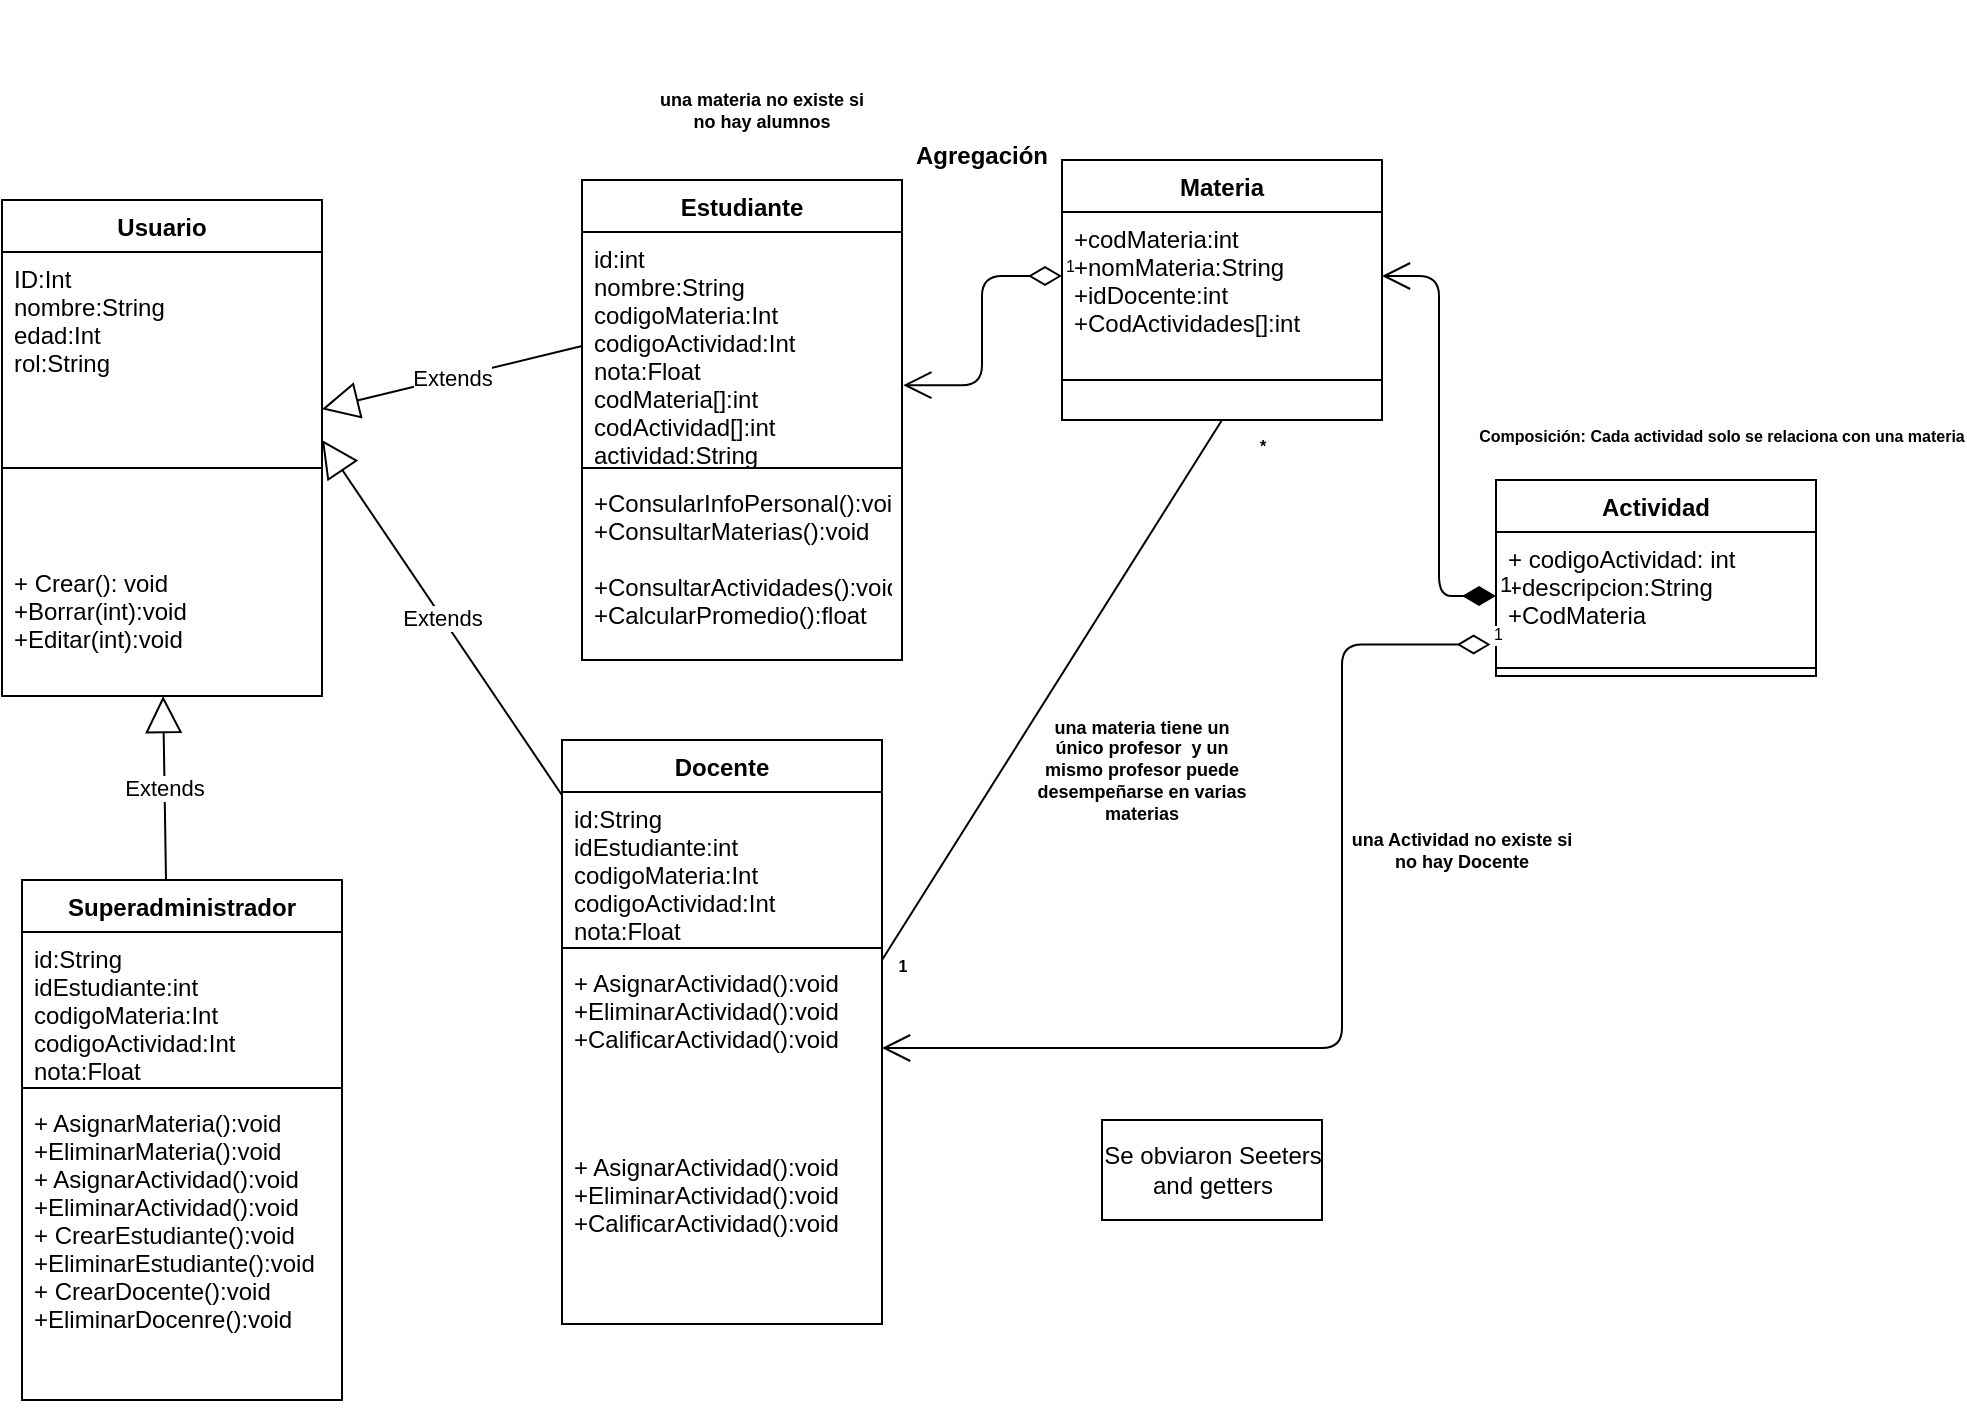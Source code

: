 <mxfile version="15.2.9" type="github" pages="4">
  <diagram id="czEcRzmZwzXHglQ_dWoc" name="DC">
    <mxGraphModel dx="1422" dy="1931" grid="1" gridSize="10" guides="1" tooltips="1" connect="1" arrows="1" fold="1" page="1" pageScale="1" pageWidth="827" pageHeight="1169" math="0" shadow="0">
      <root>
        <mxCell id="0" />
        <mxCell id="1" parent="0" />
        <mxCell id="BkyBGvqs4By1QXijaLyd-5" value="Usuario" style="swimlane;fontStyle=1;align=center;verticalAlign=top;childLayout=stackLayout;horizontal=1;startSize=26;horizontalStack=0;resizeParent=1;resizeParentMax=0;resizeLast=0;collapsible=1;marginBottom=0;" parent="1" vertex="1">
          <mxGeometry x="80" y="60" width="160" height="248" as="geometry" />
        </mxCell>
        <mxCell id="BkyBGvqs4By1QXijaLyd-6" value="ID:Int&#xa;nombre:String&#xa;edad:Int&#xa;rol:String&#xa;" style="text;strokeColor=none;fillColor=none;align=left;verticalAlign=top;spacingLeft=4;spacingRight=4;overflow=hidden;rotatable=0;points=[[0,0.5],[1,0.5]];portConstraint=eastwest;" parent="BkyBGvqs4By1QXijaLyd-5" vertex="1">
          <mxGeometry y="26" width="160" height="64" as="geometry" />
        </mxCell>
        <mxCell id="BkyBGvqs4By1QXijaLyd-7" value="" style="line;strokeWidth=1;fillColor=none;align=left;verticalAlign=middle;spacingTop=-1;spacingLeft=3;spacingRight=3;rotatable=0;labelPosition=right;points=[];portConstraint=eastwest;" parent="BkyBGvqs4By1QXijaLyd-5" vertex="1">
          <mxGeometry y="90" width="160" height="88" as="geometry" />
        </mxCell>
        <mxCell id="BkyBGvqs4By1QXijaLyd-8" value="+ Crear(): void&#xa;+Borrar(int):void&#xa;+Editar(int):void&#xa;" style="text;strokeColor=none;fillColor=none;align=left;verticalAlign=top;spacingLeft=4;spacingRight=4;overflow=hidden;rotatable=0;points=[[0,0.5],[1,0.5]];portConstraint=eastwest;" parent="BkyBGvqs4By1QXijaLyd-5" vertex="1">
          <mxGeometry y="178" width="160" height="70" as="geometry" />
        </mxCell>
        <mxCell id="BkyBGvqs4By1QXijaLyd-14" value="Extends" style="endArrow=block;endSize=16;endFill=0;html=1;exitX=0;exitY=0.5;exitDx=0;exitDy=0;" parent="1" source="BkyBGvqs4By1QXijaLyd-16" target="BkyBGvqs4By1QXijaLyd-5" edge="1">
          <mxGeometry width="160" relative="1" as="geometry">
            <mxPoint x="440" y="129" as="sourcePoint" />
            <mxPoint x="480" y="350" as="targetPoint" />
          </mxGeometry>
        </mxCell>
        <mxCell id="BkyBGvqs4By1QXijaLyd-15" value="Estudiante" style="swimlane;fontStyle=1;align=center;verticalAlign=top;childLayout=stackLayout;horizontal=1;startSize=26;horizontalStack=0;resizeParent=1;resizeParentMax=0;resizeLast=0;collapsible=1;marginBottom=0;" parent="1" vertex="1">
          <mxGeometry x="370" y="50" width="160" height="240" as="geometry" />
        </mxCell>
        <mxCell id="BkyBGvqs4By1QXijaLyd-16" value="id:int&#xa;nombre:String&#xa;codigoMateria:Int&#xa;codigoActividad:Int&#xa;nota:Float&#xa;codMateria[]:int&#xa;codActividad[]:int&#xa;actividad:String&#xa;&#xa;" style="text;strokeColor=none;fillColor=none;align=left;verticalAlign=top;spacingLeft=4;spacingRight=4;overflow=hidden;rotatable=0;points=[[0,0.5],[1,0.5]];portConstraint=eastwest;" parent="BkyBGvqs4By1QXijaLyd-15" vertex="1">
          <mxGeometry y="26" width="160" height="114" as="geometry" />
        </mxCell>
        <mxCell id="BkyBGvqs4By1QXijaLyd-17" value="" style="line;strokeWidth=1;fillColor=none;align=left;verticalAlign=middle;spacingTop=-1;spacingLeft=3;spacingRight=3;rotatable=0;labelPosition=right;points=[];portConstraint=eastwest;" parent="BkyBGvqs4By1QXijaLyd-15" vertex="1">
          <mxGeometry y="140" width="160" height="8" as="geometry" />
        </mxCell>
        <mxCell id="BkyBGvqs4By1QXijaLyd-18" value="+ConsularInfoPersonal():void&#xa;+ConsultarMaterias():void&#xa;&#xa;+ConsultarActividades():void&#xa;+CalcularPromedio():float&#xa;" style="text;strokeColor=none;fillColor=none;align=left;verticalAlign=top;spacingLeft=4;spacingRight=4;overflow=hidden;rotatable=0;points=[[0,0.5],[1,0.5]];portConstraint=eastwest;" parent="BkyBGvqs4By1QXijaLyd-15" vertex="1">
          <mxGeometry y="148" width="160" height="92" as="geometry" />
        </mxCell>
        <mxCell id="BkyBGvqs4By1QXijaLyd-19" value="Materia" style="swimlane;fontStyle=1;align=center;verticalAlign=top;childLayout=stackLayout;horizontal=1;startSize=26;horizontalStack=0;resizeParent=1;resizeParentMax=0;resizeLast=0;collapsible=1;marginBottom=0;" parent="1" vertex="1">
          <mxGeometry x="610" y="40" width="160" height="130" as="geometry" />
        </mxCell>
        <mxCell id="BkyBGvqs4By1QXijaLyd-20" value="+codMateria:int&#xa;+nomMateria:String&#xa;+idDocente:int&#xa;+CodActividades[]:int&#xa;" style="text;strokeColor=none;fillColor=none;align=left;verticalAlign=top;spacingLeft=4;spacingRight=4;overflow=hidden;rotatable=0;points=[[0,0.5],[1,0.5]];portConstraint=eastwest;" parent="BkyBGvqs4By1QXijaLyd-19" vertex="1">
          <mxGeometry y="26" width="160" height="64" as="geometry" />
        </mxCell>
        <mxCell id="BkyBGvqs4By1QXijaLyd-21" value="" style="line;strokeWidth=1;fillColor=none;align=left;verticalAlign=middle;spacingTop=-1;spacingLeft=3;spacingRight=3;rotatable=0;labelPosition=right;points=[];portConstraint=eastwest;" parent="BkyBGvqs4By1QXijaLyd-19" vertex="1">
          <mxGeometry y="90" width="160" height="40" as="geometry" />
        </mxCell>
        <mxCell id="BkyBGvqs4By1QXijaLyd-23" value="Actividad" style="swimlane;fontStyle=1;align=center;verticalAlign=top;childLayout=stackLayout;horizontal=1;startSize=26;horizontalStack=0;resizeParent=1;resizeParentMax=0;resizeLast=0;collapsible=1;marginBottom=0;" parent="1" vertex="1">
          <mxGeometry x="827" y="200" width="160" height="98" as="geometry" />
        </mxCell>
        <mxCell id="BkyBGvqs4By1QXijaLyd-24" value="+ codigoActividad: int&#xa;+descripcion:String&#xa;+CodMateria&#xa;&#xa;" style="text;strokeColor=none;fillColor=none;align=left;verticalAlign=top;spacingLeft=4;spacingRight=4;overflow=hidden;rotatable=0;points=[[0,0.5],[1,0.5]];portConstraint=eastwest;" parent="BkyBGvqs4By1QXijaLyd-23" vertex="1">
          <mxGeometry y="26" width="160" height="64" as="geometry" />
        </mxCell>
        <mxCell id="BkyBGvqs4By1QXijaLyd-25" value="" style="line;strokeWidth=1;fillColor=none;align=left;verticalAlign=middle;spacingTop=-1;spacingLeft=3;spacingRight=3;rotatable=0;labelPosition=right;points=[];portConstraint=eastwest;" parent="BkyBGvqs4By1QXijaLyd-23" vertex="1">
          <mxGeometry y="90" width="160" height="8" as="geometry" />
        </mxCell>
        <mxCell id="BkyBGvqs4By1QXijaLyd-27" value="Docente" style="swimlane;fontStyle=1;align=center;verticalAlign=top;childLayout=stackLayout;horizontal=1;startSize=26;horizontalStack=0;resizeParent=1;resizeParentMax=0;resizeLast=0;collapsible=1;marginBottom=0;" parent="1" vertex="1">
          <mxGeometry x="360" y="330" width="160" height="292" as="geometry" />
        </mxCell>
        <mxCell id="BkyBGvqs4By1QXijaLyd-28" value="id:String&#xa;idEstudiante:int&#xa;codigoMateria:Int&#xa;codigoActividad:Int&#xa;nota:Float&#xa;" style="text;strokeColor=none;fillColor=none;align=left;verticalAlign=top;spacingLeft=4;spacingRight=4;overflow=hidden;rotatable=0;points=[[0,0.5],[1,0.5]];portConstraint=eastwest;" parent="BkyBGvqs4By1QXijaLyd-27" vertex="1">
          <mxGeometry y="26" width="160" height="74" as="geometry" />
        </mxCell>
        <mxCell id="BkyBGvqs4By1QXijaLyd-29" value="" style="line;strokeWidth=1;fillColor=none;align=left;verticalAlign=middle;spacingTop=-1;spacingLeft=3;spacingRight=3;rotatable=0;labelPosition=right;points=[];portConstraint=eastwest;" parent="BkyBGvqs4By1QXijaLyd-27" vertex="1">
          <mxGeometry y="100" width="160" height="8" as="geometry" />
        </mxCell>
        <mxCell id="BkyBGvqs4By1QXijaLyd-30" value="+ AsignarActividad():void&#xa; +EliminarActividad():void&#xa;+CalificarActividad():void&#xa;" style="text;strokeColor=none;fillColor=none;align=left;verticalAlign=top;spacingLeft=4;spacingRight=4;overflow=hidden;rotatable=0;points=[[0,0.5],[1,0.5]];portConstraint=eastwest;" parent="BkyBGvqs4By1QXijaLyd-27" vertex="1">
          <mxGeometry y="108" width="160" height="92" as="geometry" />
        </mxCell>
        <mxCell id="ens4P5NGNurrFPPocclL-9" value="+ AsignarActividad():void&#xa; +EliminarActividad():void&#xa;+CalificarActividad():void&#xa;" style="text;strokeColor=none;fillColor=none;align=left;verticalAlign=top;spacingLeft=4;spacingRight=4;overflow=hidden;rotatable=0;points=[[0,0.5],[1,0.5]];portConstraint=eastwest;" parent="BkyBGvqs4By1QXijaLyd-27" vertex="1">
          <mxGeometry y="200" width="160" height="92" as="geometry" />
        </mxCell>
        <mxCell id="BkyBGvqs4By1QXijaLyd-31" value="Extends" style="endArrow=block;endSize=16;endFill=0;html=1;" parent="1" source="BkyBGvqs4By1QXijaLyd-27" edge="1">
          <mxGeometry width="160" relative="1" as="geometry">
            <mxPoint x="440" y="350" as="sourcePoint" />
            <mxPoint x="240" y="180" as="targetPoint" />
          </mxGeometry>
        </mxCell>
        <mxCell id="ens4P5NGNurrFPPocclL-3" value="Superadministrador" style="swimlane;fontStyle=1;align=center;verticalAlign=top;childLayout=stackLayout;horizontal=1;startSize=26;horizontalStack=0;resizeParent=1;resizeParentMax=0;resizeLast=0;collapsible=1;marginBottom=0;" parent="1" vertex="1">
          <mxGeometry x="90" y="400" width="160" height="260" as="geometry" />
        </mxCell>
        <mxCell id="ens4P5NGNurrFPPocclL-4" value="id:String&#xa;idEstudiante:int&#xa;codigoMateria:Int&#xa;codigoActividad:Int&#xa;nota:Float&#xa;" style="text;strokeColor=none;fillColor=none;align=left;verticalAlign=top;spacingLeft=4;spacingRight=4;overflow=hidden;rotatable=0;points=[[0,0.5],[1,0.5]];portConstraint=eastwest;" parent="ens4P5NGNurrFPPocclL-3" vertex="1">
          <mxGeometry y="26" width="160" height="74" as="geometry" />
        </mxCell>
        <mxCell id="ens4P5NGNurrFPPocclL-5" value="" style="line;strokeWidth=1;fillColor=none;align=left;verticalAlign=middle;spacingTop=-1;spacingLeft=3;spacingRight=3;rotatable=0;labelPosition=right;points=[];portConstraint=eastwest;" parent="ens4P5NGNurrFPPocclL-3" vertex="1">
          <mxGeometry y="100" width="160" height="8" as="geometry" />
        </mxCell>
        <mxCell id="ens4P5NGNurrFPPocclL-6" value="+ AsignarMateria():void&#xa; +EliminarMateria():void&#xa;+ AsignarActividad():void&#xa; +EliminarActividad():void&#xa;+ CrearEstudiante():void&#xa; +EliminarEstudiante():void&#xa;+ CrearDocente():void&#xa; +EliminarDocenre():void" style="text;strokeColor=none;fillColor=none;align=left;verticalAlign=top;spacingLeft=4;spacingRight=4;overflow=hidden;rotatable=0;points=[[0,0.5],[1,0.5]];portConstraint=eastwest;" parent="ens4P5NGNurrFPPocclL-3" vertex="1">
          <mxGeometry y="108" width="160" height="152" as="geometry" />
        </mxCell>
        <mxCell id="ens4P5NGNurrFPPocclL-8" value="Extends" style="endArrow=block;endSize=16;endFill=0;html=1;exitX=0.45;exitY=0;exitDx=0;exitDy=0;exitPerimeter=0;" parent="1" source="ens4P5NGNurrFPPocclL-3" target="BkyBGvqs4By1QXijaLyd-8" edge="1">
          <mxGeometry width="160" relative="1" as="geometry">
            <mxPoint x="480" y="440" as="sourcePoint" />
            <mxPoint x="640" y="440" as="targetPoint" />
          </mxGeometry>
        </mxCell>
        <mxCell id="ens4P5NGNurrFPPocclL-15" value="&lt;div&gt;Se obviaron Seeters &lt;br&gt;&lt;/div&gt;&lt;div&gt;and getters&lt;/div&gt;" style="html=1;" parent="1" vertex="1">
          <mxGeometry x="630" y="520" width="110" height="50" as="geometry" />
        </mxCell>
        <mxCell id="ens4P5NGNurrFPPocclL-17" value="1" style="endArrow=open;html=1;endSize=12;startArrow=diamondThin;startSize=14;startFill=1;edgeStyle=orthogonalEdgeStyle;align=left;verticalAlign=bottom;" parent="1" source="BkyBGvqs4By1QXijaLyd-24" target="BkyBGvqs4By1QXijaLyd-20" edge="1">
          <mxGeometry x="-1" y="3" relative="1" as="geometry">
            <mxPoint x="430" y="390" as="sourcePoint" />
            <mxPoint x="590" y="390" as="targetPoint" />
          </mxGeometry>
        </mxCell>
        <mxCell id="ens4P5NGNurrFPPocclL-21" value="Agregación" style="text;align=center;fontStyle=1;verticalAlign=middle;spacingLeft=3;spacingRight=3;strokeColor=none;rotatable=0;points=[[0,0.5],[1,0.5]];portConstraint=eastwest;" parent="1" vertex="1">
          <mxGeometry x="530" y="24" width="80" height="26" as="geometry" />
        </mxCell>
        <mxCell id="ens4P5NGNurrFPPocclL-22" value="Composición: Cada actividad solo se relaciona con una materia&#xa;" style="text;align=center;fontStyle=1;verticalAlign=middle;spacingLeft=3;spacingRight=3;strokeColor=none;rotatable=0;points=[[0,0.5],[1,0.5]];portConstraint=eastwest;fontSize=8;" parent="1" vertex="1">
          <mxGeometry x="820" y="173" width="240" height="20" as="geometry" />
        </mxCell>
        <mxCell id="ens4P5NGNurrFPPocclL-23" value="una materia tiene un único profesor&amp;nbsp; y un mismo profesor puede desempeñarse en varias materias" style="text;align=center;fontStyle=1;verticalAlign=middle;spacingLeft=3;spacingRight=3;strokeColor=none;rotatable=0;points=[[0,0.5],[1,0.5]];portConstraint=eastwest;fontSize=9;html=1;whiteSpace=wrap;" parent="1" vertex="1">
          <mxGeometry x="590" y="290" width="120" height="110" as="geometry" />
        </mxCell>
        <mxCell id="ens4P5NGNurrFPPocclL-24" value="una materia no existe si no hay alumnos" style="text;align=center;fontStyle=1;verticalAlign=middle;spacingLeft=3;spacingRight=3;strokeColor=none;rotatable=0;points=[[0,0.5],[1,0.5]];portConstraint=eastwest;fontSize=9;html=1;whiteSpace=wrap;" parent="1" vertex="1">
          <mxGeometry x="400" y="-40" width="120" height="110" as="geometry" />
        </mxCell>
        <mxCell id="ens4P5NGNurrFPPocclL-34" value="1" style="endArrow=open;html=1;endSize=12;startArrow=diamondThin;startSize=14;startFill=0;edgeStyle=orthogonalEdgeStyle;align=left;verticalAlign=bottom;fontSize=8;exitX=0;exitY=0.5;exitDx=0;exitDy=0;entryX=1.004;entryY=0.672;entryDx=0;entryDy=0;entryPerimeter=0;" parent="1" source="BkyBGvqs4By1QXijaLyd-20" target="BkyBGvqs4By1QXijaLyd-16" edge="1">
          <mxGeometry x="-1" y="3" relative="1" as="geometry">
            <mxPoint x="590" y="390" as="sourcePoint" />
            <mxPoint x="750" y="390" as="targetPoint" />
          </mxGeometry>
        </mxCell>
        <mxCell id="ens4P5NGNurrFPPocclL-39" value="" style="endArrow=none;html=1;rounded=0;fontSize=8;exitX=1;exitY=0.022;exitDx=0;exitDy=0;exitPerimeter=0;entryX=0.5;entryY=1;entryDx=0;entryDy=0;" parent="1" source="BkyBGvqs4By1QXijaLyd-30" target="BkyBGvqs4By1QXijaLyd-19" edge="1">
          <mxGeometry relative="1" as="geometry">
            <mxPoint x="590" y="320" as="sourcePoint" />
            <mxPoint x="750" y="320" as="targetPoint" />
          </mxGeometry>
        </mxCell>
        <mxCell id="ens4P5NGNurrFPPocclL-40" value="*" style="text;align=center;fontStyle=1;verticalAlign=middle;spacingLeft=3;spacingRight=3;strokeColor=none;rotatable=0;points=[[0,0.5],[1,0.5]];portConstraint=eastwest;fontSize=8;html=1;" parent="1" vertex="1">
          <mxGeometry x="670" y="170" width="80" height="26" as="geometry" />
        </mxCell>
        <mxCell id="ens4P5NGNurrFPPocclL-41" value="1" style="text;align=center;fontStyle=1;verticalAlign=middle;spacingLeft=3;spacingRight=3;strokeColor=none;rotatable=0;points=[[0,0.5],[1,0.5]];portConstraint=eastwest;fontSize=8;html=1;" parent="1" vertex="1">
          <mxGeometry x="490" y="430" width="80" height="26" as="geometry" />
        </mxCell>
        <mxCell id="98kpKsjITdi3HMGXfDGU-1" value="una Actividad no existe si no hay Docente" style="text;align=center;fontStyle=1;verticalAlign=middle;spacingLeft=3;spacingRight=3;strokeColor=none;rotatable=0;points=[[0,0.5],[1,0.5]];portConstraint=eastwest;fontSize=9;html=1;whiteSpace=wrap;" parent="1" vertex="1">
          <mxGeometry x="750" y="330" width="120" height="110" as="geometry" />
        </mxCell>
        <mxCell id="98kpKsjITdi3HMGXfDGU-2" value="1" style="endArrow=open;html=1;endSize=12;startArrow=diamondThin;startSize=14;startFill=0;edgeStyle=orthogonalEdgeStyle;align=left;verticalAlign=bottom;fontSize=8;exitX=-0.017;exitY=0.879;exitDx=0;exitDy=0;exitPerimeter=0;" parent="1" source="BkyBGvqs4By1QXijaLyd-24" target="BkyBGvqs4By1QXijaLyd-30" edge="1">
          <mxGeometry x="-1" y="3" relative="1" as="geometry">
            <mxPoint x="709.43" y="350" as="sourcePoint" />
            <mxPoint x="630.07" y="404.608" as="targetPoint" />
            <Array as="points">
              <mxPoint x="750" y="282" />
              <mxPoint x="750" y="484" />
            </Array>
          </mxGeometry>
        </mxCell>
      </root>
    </mxGraphModel>
  </diagram>
  <diagram id="Mag8_ZCe4ZSIK76siR_o" name="CDU V1">
    <mxGraphModel dx="1393" dy="796" grid="1" gridSize="10" guides="1" tooltips="1" connect="1" arrows="1" fold="1" page="1" pageScale="1" pageWidth="1654" pageHeight="2336" math="0" shadow="0">
      <root>
        <mxCell id="40UgG4BUSRHfEYHv4Uak-0" />
        <mxCell id="40UgG4BUSRHfEYHv4Uak-1" parent="40UgG4BUSRHfEYHv4Uak-0" />
        <mxCell id="40UgG4BUSRHfEYHv4Uak-2" value="Sistema PNG" style="swimlane;swimlaneFillColor=default;fillColor=#bac8d3;shadow=1;glass=0;strokeColor=#23445d;autosize=1;sketch=0;" parent="40UgG4BUSRHfEYHv4Uak-1" vertex="1">
          <mxGeometry x="255" y="88" width="454" height="786" as="geometry" />
        </mxCell>
        <mxCell id="40UgG4BUSRHfEYHv4Uak-3" value="Login" style="ellipse;whiteSpace=wrap;html=1;shadow=1;verticalAlign=middle;gradientColor=#ffffff;glass=0;sketch=0;fontSize=10;" parent="40UgG4BUSRHfEYHv4Uak-2" vertex="1">
          <mxGeometry x="49" y="60" width="120" height="60" as="geometry" />
        </mxCell>
        <mxCell id="40UgG4BUSRHfEYHv4Uak-4" value="&lt;u style=&quot;font-size: 10px;&quot;&gt;&lt;span lang=&quot;ES&quot; style=&quot;font-size: 10px; line-height: 107%; font-family: calibri, sans-serif;&quot;&gt;Visualizar&lt;/span&gt;&lt;/u&gt;&lt;span lang=&quot;ES&quot; style=&quot;font-size: 10px; line-height: 107%; font-family: calibri, sans-serif;&quot;&gt; su información personal&lt;/span&gt;" style="ellipse;whiteSpace=wrap;html=1;shadow=1;verticalAlign=middle;gradientColor=#ffffff;glass=0;sketch=0;fontSize=10;" parent="40UgG4BUSRHfEYHv4Uak-2" vertex="1">
          <mxGeometry x="55" y="273" width="120" height="60" as="geometry" />
        </mxCell>
        <mxCell id="40UgG4BUSRHfEYHv4Uak-5" value="&lt;u style=&quot;font-size: 10px;&quot;&gt;&lt;span lang=&quot;ES&quot; style=&quot;font-size: 10px; line-height: 107%; font-family: calibri, sans-serif;&quot;&gt;Visualizar&lt;/span&gt;&lt;/u&gt;&lt;span lang=&quot;ES&quot; style=&quot;font-size: 10px; line-height: 107%; font-family: calibri, sans-serif;&quot;&gt; las materias que tiene matriculadas&lt;/span&gt;" style="ellipse;whiteSpace=wrap;html=1;shadow=1;verticalAlign=middle;gradientColor=#ffffff;glass=0;sketch=0;fontSize=10;" parent="40UgG4BUSRHfEYHv4Uak-2" vertex="1">
          <mxGeometry x="55" y="346" width="120" height="60" as="geometry" />
        </mxCell>
        <mxCell id="40UgG4BUSRHfEYHv4Uak-6" value="&lt;font face=&quot;calibri, sans-serif&quot; style=&quot;font-size: 10px&quot;&gt;&lt;u&gt;Visualizar&lt;/u&gt; la nota obtenida en cada materia&lt;/font&gt;" style="ellipse;whiteSpace=wrap;html=1;shadow=1;verticalAlign=middle;gradientColor=#ffffff;glass=0;sketch=0;fontSize=10;" parent="40UgG4BUSRHfEYHv4Uak-2" vertex="1">
          <mxGeometry x="293" y="435" width="120" height="60" as="geometry" />
        </mxCell>
        <mxCell id="40UgG4BUSRHfEYHv4Uak-7" value="&lt;font face=&quot;calibri, sans-serif&quot; style=&quot;font-size: 10px&quot;&gt;&lt;u&gt;Visualizar&lt;/u&gt; el detalle de las actividades presentadas&lt;/font&gt;" style="ellipse;whiteSpace=wrap;html=1;shadow=1;verticalAlign=middle;gradientColor=#ffffff;glass=0;sketch=0;fontSize=10;" parent="40UgG4BUSRHfEYHv4Uak-2" vertex="1">
          <mxGeometry x="49" y="423" width="120" height="60" as="geometry" />
        </mxCell>
        <mxCell id="40UgG4BUSRHfEYHv4Uak-8" value="&lt;font style=&quot;font-size: 10px&quot;&gt;&lt;u&gt;&lt;span lang=&quot;ES&quot; style=&quot;line-height: 107% ; font-family: &amp;#34;calibri&amp;#34; , sans-serif&quot;&gt;Registrar&lt;br/&gt;&lt;/span&gt;&lt;/u&gt;&lt;span lang=&quot;ES&quot; style=&quot;line-height: 107% ; font-family: &amp;#34;calibri&amp;#34; , sans-serif&quot;&gt;actividades en cada una de&lt;br/&gt;las materias que tiene asignadas&lt;/span&gt;&lt;/font&gt;" style="ellipse;whiteSpace=wrap;html=1;shadow=1;verticalAlign=middle;gradientColor=#ffffff;glass=0;sketch=0;fontSize=10;" parent="40UgG4BUSRHfEYHv4Uak-2" vertex="1">
          <mxGeometry x="52" y="562" width="120" height="61" as="geometry" />
        </mxCell>
        <mxCell id="40UgG4BUSRHfEYHv4Uak-9" value="&lt;font style=&quot;font-size: 10px&quot;&gt;&lt;u&gt;&lt;span lang=&quot;ES&quot; style=&quot;line-height: 107% ; font-family: &amp;#34;calibri&amp;#34; , sans-serif&quot;&gt;Calificar&lt;/span&gt;&lt;/u&gt;&lt;span lang=&quot;ES&quot; style=&quot;line-height: 107% ; font-family: &amp;#34;calibri&amp;#34; , sans-serif&quot;&gt; dichas actividades y realimentar&lt;/span&gt;&lt;/font&gt;&lt;span lang=&quot;ES&quot; style=&quot;font-size: 11.0pt ; line-height: 107% ; font-family: &amp;#34;calibri&amp;#34; , sans-serif&quot;&gt;&amp;nbsp;&lt;/span&gt;" style="ellipse;whiteSpace=wrap;html=1;shadow=1;verticalAlign=middle;gradientColor=#ffffff;glass=0;sketch=0;fontSize=10;" parent="40UgG4BUSRHfEYHv4Uak-2" vertex="1">
          <mxGeometry x="46" y="652" width="120" height="60" as="geometry" />
        </mxCell>
        <mxCell id="40UgG4BUSRHfEYHv4Uak-10" value="&lt;font style=&quot;font-size: 10px&quot;&gt;Generar nota final de la materia&lt;/font&gt;" style="ellipse;whiteSpace=wrap;html=1;shadow=1;verticalAlign=middle;gradientColor=#ffffff;glass=0;sketch=0;" parent="40UgG4BUSRHfEYHv4Uak-2" vertex="1">
          <mxGeometry x="284" y="652" width="120" height="60" as="geometry" />
        </mxCell>
        <mxCell id="40UgG4BUSRHfEYHv4Uak-11" value="&amp;lt;&amp;lt;Include&amp;gt;&amp;gt;" style="edgeStyle=orthogonalEdgeStyle;rounded=1;sketch=0;orthogonalLoop=1;jettySize=auto;html=1;dashed=1;exitX=0;exitY=0.5;exitDx=0;exitDy=0;entryX=1;entryY=0.5;entryDx=0;entryDy=0;" parent="40UgG4BUSRHfEYHv4Uak-2" source="40UgG4BUSRHfEYHv4Uak-10" target="40UgG4BUSRHfEYHv4Uak-9" edge="1">
          <mxGeometry relative="1" as="geometry">
            <mxPoint x="119" y="493" as="sourcePoint" />
            <mxPoint x="162" y="674" as="targetPoint" />
          </mxGeometry>
        </mxCell>
        <mxCell id="40UgG4BUSRHfEYHv4Uak-12" value="&amp;lt;&amp;lt;Extend&amp;gt;&amp;gt;" style="edgeStyle=orthogonalEdgeStyle;rounded=1;sketch=0;orthogonalLoop=1;jettySize=auto;html=1;dashed=1;entryX=0.5;entryY=0;entryDx=0;entryDy=0;" parent="40UgG4BUSRHfEYHv4Uak-2" source="40UgG4BUSRHfEYHv4Uak-6" target="40UgG4BUSRHfEYHv4Uak-10" edge="1">
          <mxGeometry relative="1" as="geometry">
            <mxPoint x="294" y="692" as="sourcePoint" />
            <mxPoint x="359" y="652" as="targetPoint" />
          </mxGeometry>
        </mxCell>
        <mxCell id="40UgG4BUSRHfEYHv4Uak-13" value="&lt;font face=&quot;calibri, sans-serif&quot;&gt;Validar datos de acceso&lt;/font&gt;" style="ellipse;whiteSpace=wrap;html=1;shadow=1;verticalAlign=middle;gradientColor=#ffffff;glass=0;sketch=0;fontSize=10;" parent="40UgG4BUSRHfEYHv4Uak-2" vertex="1">
          <mxGeometry x="272" y="59.5" width="120" height="61" as="geometry" />
        </mxCell>
        <mxCell id="40UgG4BUSRHfEYHv4Uak-14" value="&amp;lt;&amp;lt;Include&amp;gt;&amp;gt;" style="edgeStyle=orthogonalEdgeStyle;rounded=1;sketch=0;orthogonalLoop=1;jettySize=auto;html=1;dashed=1;exitX=1;exitY=0.5;exitDx=0;exitDy=0;entryX=0;entryY=0.5;entryDx=0;entryDy=0;" parent="40UgG4BUSRHfEYHv4Uak-2" source="40UgG4BUSRHfEYHv4Uak-3" target="40UgG4BUSRHfEYHv4Uak-13" edge="1">
          <mxGeometry x="0.01" y="13" relative="1" as="geometry">
            <mxPoint x="318" y="584" as="sourcePoint" />
            <mxPoint x="284" y="159" as="targetPoint" />
            <Array as="points" />
            <mxPoint as="offset" />
          </mxGeometry>
        </mxCell>
        <mxCell id="40UgG4BUSRHfEYHv4Uak-15" value="El proceso de Login requiere la verificación para completarse" style="text;html=1;strokeColor=none;fillColor=none;align=center;verticalAlign=middle;whiteSpace=wrap;rounded=0;shadow=1;glass=0;sketch=0;fontSize=10;" parent="40UgG4BUSRHfEYHv4Uak-2" vertex="1">
          <mxGeometry x="159" y="123" width="115" height="20" as="geometry" />
        </mxCell>
        <mxCell id="40UgG4BUSRHfEYHv4Uak-16" value="" style="edgeStyle=orthogonalEdgeStyle;rounded=1;sketch=0;orthogonalLoop=1;jettySize=auto;html=1;endArrow=blockThin;endFill=1;" parent="40UgG4BUSRHfEYHv4Uak-1" source="40UgG4BUSRHfEYHv4Uak-17" target="40UgG4BUSRHfEYHv4Uak-3" edge="1">
          <mxGeometry relative="1" as="geometry" />
        </mxCell>
        <mxCell id="40UgG4BUSRHfEYHv4Uak-17" value="Super-administrador" style="shape=umlActor;verticalLabelPosition=bottom;verticalAlign=top;html=1;shadow=1;glass=0;sketch=0;gradientColor=#ffffff;strokeColor=default;" parent="40UgG4BUSRHfEYHv4Uak-1" vertex="1">
          <mxGeometry x="114" y="148" width="30" height="60" as="geometry" />
        </mxCell>
        <mxCell id="40UgG4BUSRHfEYHv4Uak-18" value="" style="edgeStyle=orthogonalEdgeStyle;rounded=1;sketch=0;orthogonalLoop=1;jettySize=auto;html=1;fontSize=10;endArrow=blockThin;endFill=1;entryX=0;entryY=0.5;entryDx=0;entryDy=0;entryPerimeter=0;" parent="40UgG4BUSRHfEYHv4Uak-1" target="40UgG4BUSRHfEYHv4Uak-5" edge="1">
          <mxGeometry relative="1" as="geometry">
            <mxPoint x="158" y="506" as="sourcePoint" />
            <Array as="points">
              <mxPoint x="281" y="506" />
              <mxPoint x="281" y="464" />
            </Array>
          </mxGeometry>
        </mxCell>
        <mxCell id="40UgG4BUSRHfEYHv4Uak-19" value="Estudiante" style="shape=umlActor;verticalLabelPosition=bottom;verticalAlign=top;html=1;shadow=1;glass=0;sketch=0;gradientColor=#ffffff;" parent="40UgG4BUSRHfEYHv4Uak-1" vertex="1">
          <mxGeometry x="122" y="477" width="30" height="60" as="geometry" />
        </mxCell>
        <mxCell id="40UgG4BUSRHfEYHv4Uak-20" value="Docente" style="shape=umlActor;verticalLabelPosition=bottom;verticalAlign=top;html=1;shadow=1;glass=0;sketch=0;gradientColor=#ffffff;" parent="40UgG4BUSRHfEYHv4Uak-1" vertex="1">
          <mxGeometry x="122" y="656" width="30" height="60" as="geometry" />
        </mxCell>
        <mxCell id="40UgG4BUSRHfEYHv4Uak-21" value="" style="edgeStyle=orthogonalEdgeStyle;rounded=1;sketch=0;orthogonalLoop=1;jettySize=auto;html=1;fontSize=10;endArrow=blockThin;endFill=1;" parent="40UgG4BUSRHfEYHv4Uak-1" source="40UgG4BUSRHfEYHv4Uak-22" target="40UgG4BUSRHfEYHv4Uak-10" edge="1">
          <mxGeometry relative="1" as="geometry" />
        </mxCell>
        <mxCell id="40UgG4BUSRHfEYHv4Uak-22" value="EAN &amp;lt;&amp;lt;Sistema&amp;gt;&amp;gt;" style="shape=umlActor;verticalLabelPosition=bottom;verticalAlign=top;html=1;shadow=1;glass=0;sketch=0;gradientColor=#ffffff;" parent="40UgG4BUSRHfEYHv4Uak-1" vertex="1">
          <mxGeometry x="787" y="740" width="30" height="60" as="geometry" />
        </mxCell>
        <mxCell id="40UgG4BUSRHfEYHv4Uak-23" value="" style="edgeStyle=orthogonalEdgeStyle;rounded=1;sketch=0;orthogonalLoop=1;jettySize=auto;html=1;fontSize=10;endArrow=blockThin;endFill=1;entryX=0;entryY=0.5;entryDx=0;entryDy=0;" parent="40UgG4BUSRHfEYHv4Uak-1" target="40UgG4BUSRHfEYHv4Uak-4" edge="1">
          <mxGeometry relative="1" as="geometry">
            <mxPoint x="157" y="489" as="sourcePoint" />
            <mxPoint x="323" y="491" as="targetPoint" />
            <Array as="points">
              <mxPoint x="250" y="489" />
              <mxPoint x="250" y="391" />
            </Array>
          </mxGeometry>
        </mxCell>
        <mxCell id="40UgG4BUSRHfEYHv4Uak-24" value="" style="edgeStyle=orthogonalEdgeStyle;rounded=1;sketch=0;orthogonalLoop=1;jettySize=auto;html=1;fontSize=10;endArrow=blockThin;endFill=1;entryX=0;entryY=0.5;entryDx=0;entryDy=0;" parent="40UgG4BUSRHfEYHv4Uak-1" target="40UgG4BUSRHfEYHv4Uak-8" edge="1">
          <mxGeometry relative="1" as="geometry">
            <mxPoint x="174" y="681" as="sourcePoint" />
            <mxPoint x="308" y="654" as="targetPoint" />
            <Array as="points">
              <mxPoint x="145" y="681" />
              <mxPoint x="232" y="681" />
            </Array>
          </mxGeometry>
        </mxCell>
        <mxCell id="40UgG4BUSRHfEYHv4Uak-25" value="" style="edgeStyle=orthogonalEdgeStyle;rounded=1;sketch=0;orthogonalLoop=1;jettySize=auto;html=1;fontSize=10;endArrow=blockThin;endFill=1;entryX=0;entryY=0.5;entryDx=0;entryDy=0;" parent="40UgG4BUSRHfEYHv4Uak-1" target="40UgG4BUSRHfEYHv4Uak-7" edge="1">
          <mxGeometry relative="1" as="geometry">
            <mxPoint x="173" y="541" as="sourcePoint" />
            <mxPoint x="320" y="474" as="targetPoint" />
            <Array as="points">
              <mxPoint x="220" y="541" />
              <mxPoint x="220" y="541" />
            </Array>
          </mxGeometry>
        </mxCell>
        <mxCell id="40UgG4BUSRHfEYHv4Uak-26" value="" style="edgeStyle=orthogonalEdgeStyle;rounded=1;sketch=0;orthogonalLoop=1;jettySize=auto;html=1;fontSize=10;endArrow=blockThin;endFill=1;" parent="40UgG4BUSRHfEYHv4Uak-1" edge="1">
          <mxGeometry relative="1" as="geometry">
            <mxPoint x="155" y="708" as="sourcePoint" />
            <mxPoint x="298" y="770" as="targetPoint" />
            <Array as="points">
              <mxPoint x="242" y="708" />
              <mxPoint x="242" y="770" />
              <mxPoint x="298" y="770" />
            </Array>
          </mxGeometry>
        </mxCell>
        <mxCell id="40UgG4BUSRHfEYHv4Uak-27" value="" style="edgeStyle=orthogonalEdgeStyle;rounded=1;sketch=0;orthogonalLoop=1;jettySize=auto;html=1;fontSize=10;endArrow=blockThin;endFill=1;entryX=0.5;entryY=0;entryDx=0;entryDy=0;" parent="40UgG4BUSRHfEYHv4Uak-1" target="40UgG4BUSRHfEYHv4Uak-6" edge="1">
          <mxGeometry relative="1" as="geometry">
            <mxPoint x="164" y="523" as="sourcePoint" />
            <mxPoint x="314" y="551" as="targetPoint" />
            <Array as="points">
              <mxPoint x="289" y="523" />
              <mxPoint x="289" y="505" />
              <mxPoint x="608" y="505" />
            </Array>
          </mxGeometry>
        </mxCell>
        <mxCell id="40UgG4BUSRHfEYHv4Uak-28" value="Estudiante" style="shape=umlActor;verticalLabelPosition=bottom;verticalAlign=top;html=1;shadow=1;glass=0;sketch=0;gradientColor=#ffffff;" parent="40UgG4BUSRHfEYHv4Uak-1" vertex="1">
          <mxGeometry x="801" y="417" width="30" height="60" as="geometry" />
        </mxCell>
        <mxCell id="40UgG4BUSRHfEYHv4Uak-29" value="Docente" style="shape=umlActor;verticalLabelPosition=bottom;verticalAlign=top;html=1;shadow=1;glass=0;sketch=0;gradientColor=#ffffff;" parent="40UgG4BUSRHfEYHv4Uak-1" vertex="1">
          <mxGeometry x="902" y="420" width="30" height="60" as="geometry" />
        </mxCell>
        <mxCell id="40UgG4BUSRHfEYHv4Uak-30" value="Super admin" style="shape=umlActor;verticalLabelPosition=bottom;verticalAlign=top;html=1;shadow=1;glass=0;sketch=0;gradientColor=#ffffff;strokeColor=default;" parent="40UgG4BUSRHfEYHv4Uak-1" vertex="1">
          <mxGeometry x="846" y="274" width="30" height="60" as="geometry" />
        </mxCell>
        <mxCell id="40UgG4BUSRHfEYHv4Uak-31" value="" style="endArrow=block;html=1;fontSize=10;exitX=0.5;exitY=0;exitDx=0;exitDy=0;exitPerimeter=0;endFill=0;" parent="40UgG4BUSRHfEYHv4Uak-1" source="40UgG4BUSRHfEYHv4Uak-28" edge="1">
          <mxGeometry width="50" height="50" relative="1" as="geometry">
            <mxPoint x="544" y="432" as="sourcePoint" />
            <mxPoint x="843" y="363" as="targetPoint" />
          </mxGeometry>
        </mxCell>
        <mxCell id="40UgG4BUSRHfEYHv4Uak-32" value="" style="endArrow=block;html=1;fontSize=10;exitX=0.5;exitY=0;exitDx=0;exitDy=0;exitPerimeter=0;endFill=0;" parent="40UgG4BUSRHfEYHv4Uak-1" edge="1">
          <mxGeometry width="50" height="50" relative="1" as="geometry">
            <mxPoint x="914" y="421" as="sourcePoint" />
            <mxPoint x="892" y="366" as="targetPoint" />
          </mxGeometry>
        </mxCell>
        <mxCell id="40UgG4BUSRHfEYHv4Uak-33" value="" style="edgeStyle=orthogonalEdgeStyle;rounded=1;sketch=0;orthogonalLoop=1;jettySize=auto;html=1;fontSize=10;endArrow=blockThin;endFill=1;entryX=0.5;entryY=1;entryDx=0;entryDy=0;exitX=0.5;exitY=0;exitDx=0;exitDy=0;exitPerimeter=0;" parent="40UgG4BUSRHfEYHv4Uak-1" source="40UgG4BUSRHfEYHv4Uak-19" target="40UgG4BUSRHfEYHv4Uak-3" edge="1">
          <mxGeometry relative="1" as="geometry">
            <mxPoint x="161" y="386" as="sourcePoint" />
            <mxPoint x="314" y="288" as="targetPoint" />
            <Array as="points">
              <mxPoint x="202" y="477" />
              <mxPoint x="202" y="336" />
              <mxPoint x="364" y="336" />
            </Array>
          </mxGeometry>
        </mxCell>
        <mxCell id="40UgG4BUSRHfEYHv4Uak-34" value="" style="edgeStyle=orthogonalEdgeStyle;rounded=1;sketch=0;orthogonalLoop=1;jettySize=auto;html=1;fontSize=10;endArrow=blockThin;endFill=1;entryX=0;entryY=1;entryDx=0;entryDy=0;" parent="40UgG4BUSRHfEYHv4Uak-1" target="40UgG4BUSRHfEYHv4Uak-3" edge="1">
          <mxGeometry relative="1" as="geometry">
            <mxPoint x="138" y="655" as="sourcePoint" />
            <mxPoint x="374" y="218" as="targetPoint" />
            <Array as="points">
              <mxPoint x="138" y="634" />
              <mxPoint x="83" y="634" />
              <mxPoint x="83" y="346" />
              <mxPoint x="176" y="346" />
              <mxPoint x="176" y="266" />
              <mxPoint x="321" y="266" />
            </Array>
          </mxGeometry>
        </mxCell>
        <mxCell id="40UgG4BUSRHfEYHv4Uak-35" value="" style="edgeStyle=orthogonalEdgeStyle;rounded=1;sketch=0;orthogonalLoop=1;jettySize=auto;html=1;fontSize=10;endArrow=blockThin;endFill=1;entryX=1;entryY=0.5;entryDx=0;entryDy=0;exitX=0;exitY=0.333;exitDx=0;exitDy=0;exitPerimeter=0;" parent="40UgG4BUSRHfEYHv4Uak-1" source="40UgG4BUSRHfEYHv4Uak-22" target="40UgG4BUSRHfEYHv4Uak-13" edge="1">
          <mxGeometry relative="1" as="geometry">
            <mxPoint x="797" y="780" as="sourcePoint" />
            <mxPoint x="669" y="780" as="targetPoint" />
            <Array as="points">
              <mxPoint x="787" y="746" />
              <mxPoint x="742" y="746" />
              <mxPoint x="742" y="178" />
            </Array>
          </mxGeometry>
        </mxCell>
      </root>
    </mxGraphModel>
  </diagram>
  <diagram id="gcNtevxPkJrz0J79E5ZL" name="CDU V2">
    <mxGraphModel dx="1422" dy="762" grid="1" gridSize="10" guides="1" tooltips="1" connect="1" arrows="1" fold="1" page="1" pageScale="1" pageWidth="1654" pageHeight="2336" math="0" shadow="0">
      <root>
        <mxCell id="brHJOATeAmiPBkFJqzlV-0" />
        <mxCell id="brHJOATeAmiPBkFJqzlV-1" parent="brHJOATeAmiPBkFJqzlV-0" />
        <mxCell id="brHJOATeAmiPBkFJqzlV-2" value="Sistema PNG" style="swimlane;swimlaneFillColor=default;fillColor=#bac8d3;shadow=1;glass=0;strokeColor=#23445d;autosize=1;sketch=0;" parent="brHJOATeAmiPBkFJqzlV-1" vertex="1">
          <mxGeometry x="257" y="60" width="515" height="786" as="geometry" />
        </mxCell>
        <mxCell id="brHJOATeAmiPBkFJqzlV-3" value="Login" style="ellipse;whiteSpace=wrap;html=1;shadow=1;verticalAlign=middle;gradientColor=#ffffff;glass=0;sketch=0;fontSize=10;" parent="brHJOATeAmiPBkFJqzlV-2" vertex="1">
          <mxGeometry x="49" y="60" width="120" height="60" as="geometry" />
        </mxCell>
        <mxCell id="brHJOATeAmiPBkFJqzlV-4" value="&lt;u style=&quot;font-size: 10px;&quot;&gt;&lt;span lang=&quot;ES&quot; style=&quot;font-size: 10px; line-height: 107%; font-family: calibri, sans-serif;&quot;&gt;Visualizar&lt;/span&gt;&lt;/u&gt;&lt;span lang=&quot;ES&quot; style=&quot;font-size: 10px; line-height: 107%; font-family: calibri, sans-serif;&quot;&gt; su información personal&lt;/span&gt;" style="ellipse;whiteSpace=wrap;html=1;shadow=1;verticalAlign=middle;gradientColor=#ffffff;glass=0;sketch=0;fontSize=10;" parent="brHJOATeAmiPBkFJqzlV-2" vertex="1">
          <mxGeometry x="82.5" y="307" width="120" height="60" as="geometry" />
        </mxCell>
        <mxCell id="brHJOATeAmiPBkFJqzlV-5" value="&lt;u style=&quot;font-size: 10px&quot;&gt;&lt;span lang=&quot;ES&quot; style=&quot;font-size: 10px ; line-height: 107% ; font-family: &amp;#34;calibri&amp;#34; , sans-serif&quot;&gt;Gestionar&lt;/span&gt;&lt;/u&gt;&lt;span lang=&quot;ES&quot; style=&quot;font-size: 10px ; line-height: 107% ; font-family: &amp;#34;calibri&amp;#34; , sans-serif&quot;&gt; las materias&lt;/span&gt;" style="ellipse;whiteSpace=wrap;html=1;shadow=1;verticalAlign=middle;gradientColor=#ffffff;glass=0;sketch=0;fontSize=10;" parent="brHJOATeAmiPBkFJqzlV-2" vertex="1">
          <mxGeometry x="82.5" y="387" width="120" height="60" as="geometry" />
        </mxCell>
        <mxCell id="brHJOATeAmiPBkFJqzlV-6" style="edgeStyle=orthogonalEdgeStyle;rounded=1;sketch=0;orthogonalLoop=1;jettySize=auto;html=1;exitX=0.5;exitY=0;exitDx=0;exitDy=0;entryX=0.779;entryY=0.933;entryDx=0;entryDy=0;entryPerimeter=0;fontSize=10;endArrow=block;endFill=0;" parent="brHJOATeAmiPBkFJqzlV-2" source="brHJOATeAmiPBkFJqzlV-7" target="brHJOATeAmiPBkFJqzlV-5" edge="1">
          <mxGeometry relative="1" as="geometry" />
        </mxCell>
        <mxCell id="brHJOATeAmiPBkFJqzlV-7" value="&lt;u style=&quot;font-family: &amp;#34;calibri&amp;#34; , sans-serif&quot;&gt;Visualizar&lt;/u&gt;&lt;span style=&quot;font-family: &amp;#34;calibri&amp;#34; , sans-serif&quot;&gt;&amp;nbsp;el detalle de las actividades presentadas&lt;/span&gt;" style="ellipse;whiteSpace=wrap;html=1;shadow=1;verticalAlign=middle;gradientColor=#ffffff;glass=0;sketch=0;fontSize=10;" parent="brHJOATeAmiPBkFJqzlV-2" vertex="1">
          <mxGeometry x="169" y="517" width="120" height="60" as="geometry" />
        </mxCell>
        <mxCell id="brHJOATeAmiPBkFJqzlV-8" style="edgeStyle=orthogonalEdgeStyle;rounded=1;sketch=0;orthogonalLoop=1;jettySize=auto;html=1;exitX=0.5;exitY=0;exitDx=0;exitDy=0;fontSize=10;endArrow=block;endFill=0;" parent="brHJOATeAmiPBkFJqzlV-2" source="brHJOATeAmiPBkFJqzlV-9" target="brHJOATeAmiPBkFJqzlV-5" edge="1">
          <mxGeometry relative="1" as="geometry">
            <Array as="points">
              <mxPoint x="79.5" y="458" />
              <mxPoint x="118.5" y="458" />
            </Array>
          </mxGeometry>
        </mxCell>
        <mxCell id="brHJOATeAmiPBkFJqzlV-9" value="&lt;font style=&quot;font-size: 10px&quot;&gt;&lt;u&gt;&lt;span lang=&quot;ES&quot; style=&quot;line-height: 107% ; font-family: &amp;#34;calibri&amp;#34; , sans-serif&quot;&gt;Registrar&lt;br/&gt;&lt;/span&gt;&lt;/u&gt;&lt;span lang=&quot;ES&quot; style=&quot;line-height: 107% ; font-family: &amp;#34;calibri&amp;#34; , sans-serif&quot;&gt;actividades en cada una de&lt;br/&gt;las materias que tiene asignadas&lt;/span&gt;&lt;/font&gt;" style="ellipse;whiteSpace=wrap;html=1;shadow=1;verticalAlign=middle;gradientColor=#ffffff;glass=0;sketch=0;fontSize=10;" parent="brHJOATeAmiPBkFJqzlV-2" vertex="1">
          <mxGeometry x="18" y="514" width="120" height="61" as="geometry" />
        </mxCell>
        <mxCell id="brHJOATeAmiPBkFJqzlV-10" style="edgeStyle=orthogonalEdgeStyle;rounded=1;sketch=0;orthogonalLoop=1;jettySize=auto;html=1;exitX=0;exitY=0.5;exitDx=0;exitDy=0;entryX=0.994;entryY=0.544;entryDx=0;entryDy=0;entryPerimeter=0;fontSize=10;endArrow=block;endFill=0;" parent="brHJOATeAmiPBkFJqzlV-2" source="brHJOATeAmiPBkFJqzlV-11" target="brHJOATeAmiPBkFJqzlV-5" edge="1">
          <mxGeometry relative="1" as="geometry" />
        </mxCell>
        <mxCell id="brHJOATeAmiPBkFJqzlV-11" value="&lt;font style=&quot;font-size: 10px&quot;&gt;&lt;u&gt;&lt;span lang=&quot;ES&quot; style=&quot;line-height: 107% ; font-family: &amp;#34;calibri&amp;#34; , sans-serif&quot;&gt;Calificar&lt;/span&gt;&lt;/u&gt;&lt;span lang=&quot;ES&quot; style=&quot;line-height: 107% ; font-family: &amp;#34;calibri&amp;#34; , sans-serif&quot;&gt; dichas actividades y realimentar&lt;/span&gt;&lt;/font&gt;&lt;span lang=&quot;ES&quot; style=&quot;font-size: 11.0pt ; line-height: 107% ; font-family: &amp;#34;calibri&amp;#34; , sans-serif&quot;&gt;&amp;nbsp;&lt;/span&gt;" style="ellipse;whiteSpace=wrap;html=1;shadow=1;verticalAlign=middle;gradientColor=#ffffff;glass=0;sketch=0;fontSize=10;" parent="brHJOATeAmiPBkFJqzlV-2" vertex="1">
          <mxGeometry x="296.5" y="389" width="120" height="60" as="geometry" />
        </mxCell>
        <mxCell id="brHJOATeAmiPBkFJqzlV-12" value="&lt;font style=&quot;font-size: 10px&quot;&gt;Generar nota final de la materia&lt;/font&gt;" style="ellipse;whiteSpace=wrap;html=1;shadow=1;verticalAlign=middle;gradientColor=#ffffff;glass=0;sketch=0;" parent="brHJOATeAmiPBkFJqzlV-2" vertex="1">
          <mxGeometry x="296.5" y="279" width="120" height="60" as="geometry" />
        </mxCell>
        <mxCell id="brHJOATeAmiPBkFJqzlV-13" value="&amp;lt;&amp;lt;Include&amp;gt;&amp;gt;" style="edgeStyle=orthogonalEdgeStyle;rounded=1;sketch=0;orthogonalLoop=1;jettySize=auto;html=1;dashed=1;exitX=0.5;exitY=1;exitDx=0;exitDy=0;entryX=0.5;entryY=0;entryDx=0;entryDy=0;" parent="brHJOATeAmiPBkFJqzlV-2" source="brHJOATeAmiPBkFJqzlV-12" target="brHJOATeAmiPBkFJqzlV-11" edge="1">
          <mxGeometry relative="1" as="geometry">
            <mxPoint x="122.5" y="582" as="sourcePoint" />
            <mxPoint x="303.5" y="458" as="targetPoint" />
          </mxGeometry>
        </mxCell>
        <mxCell id="brHJOATeAmiPBkFJqzlV-14" value="&lt;font face=&quot;calibri, sans-serif&quot;&gt;Validar datos de acceso&lt;/font&gt;" style="ellipse;whiteSpace=wrap;html=1;shadow=1;verticalAlign=middle;gradientColor=#ffffff;glass=0;sketch=0;fontSize=10;" parent="brHJOATeAmiPBkFJqzlV-2" vertex="1">
          <mxGeometry x="318" y="60" width="120" height="61" as="geometry" />
        </mxCell>
        <mxCell id="brHJOATeAmiPBkFJqzlV-15" value="&amp;lt;&amp;lt;Include&amp;gt;&amp;gt;" style="edgeStyle=orthogonalEdgeStyle;rounded=1;sketch=0;orthogonalLoop=1;jettySize=auto;html=1;dashed=1;exitX=1;exitY=0.5;exitDx=0;exitDy=0;entryX=0;entryY=0.5;entryDx=0;entryDy=0;" parent="brHJOATeAmiPBkFJqzlV-2" source="brHJOATeAmiPBkFJqzlV-3" target="brHJOATeAmiPBkFJqzlV-14" edge="1">
          <mxGeometry x="0.003" y="-14" relative="1" as="geometry">
            <mxPoint x="318" y="584" as="sourcePoint" />
            <mxPoint x="284" y="159" as="targetPoint" />
            <Array as="points" />
            <mxPoint as="offset" />
          </mxGeometry>
        </mxCell>
        <mxCell id="brHJOATeAmiPBkFJqzlV-16" value="El proceso de Login requiere la verificación para completarse" style="text;html=1;strokeColor=none;fillColor=none;align=center;verticalAlign=middle;whiteSpace=wrap;rounded=0;shadow=1;glass=0;sketch=0;fontSize=10;" parent="brHJOATeAmiPBkFJqzlV-2" vertex="1">
          <mxGeometry x="169" y="32" width="115" height="20" as="geometry" />
        </mxCell>
        <mxCell id="brHJOATeAmiPBkFJqzlV-17" style="edgeStyle=orthogonalEdgeStyle;rounded=1;sketch=0;orthogonalLoop=1;jettySize=auto;html=1;exitX=0;exitY=0.5;exitDx=0;exitDy=0;entryX=0.992;entryY=0.706;entryDx=0;entryDy=0;entryPerimeter=0;fontSize=10;endArrow=block;endFill=0;" parent="brHJOATeAmiPBkFJqzlV-2" source="brHJOATeAmiPBkFJqzlV-18" target="brHJOATeAmiPBkFJqzlV-5" edge="1">
          <mxGeometry relative="1" as="geometry" />
        </mxCell>
        <mxCell id="brHJOATeAmiPBkFJqzlV-18" value="&lt;font face=&quot;calibri, sans-serif&quot; style=&quot;font-size: 10px&quot;&gt;&lt;u&gt;Visualizar&lt;/u&gt; la nota obtenida en cada materia&lt;/font&gt;" style="ellipse;whiteSpace=wrap;html=1;shadow=1;verticalAlign=middle;gradientColor=#ffffff;glass=0;sketch=0;fontSize=10;" parent="brHJOATeAmiPBkFJqzlV-2" vertex="1">
          <mxGeometry x="296.5" y="475" width="120" height="60" as="geometry" />
        </mxCell>
        <mxCell id="brHJOATeAmiPBkFJqzlV-19" value="&amp;lt;&amp;lt;Include&amp;gt;&amp;gt;" style="edgeStyle=orthogonalEdgeStyle;rounded=1;sketch=0;orthogonalLoop=1;jettySize=auto;html=1;dashed=1;exitX=1;exitY=0.5;exitDx=0;exitDy=0;entryX=1;entryY=1;entryDx=0;entryDy=0;" parent="brHJOATeAmiPBkFJqzlV-2" source="brHJOATeAmiPBkFJqzlV-18" target="brHJOATeAmiPBkFJqzlV-12" edge="1">
          <mxGeometry x="0.01" y="13" relative="1" as="geometry">
            <mxPoint x="390.5" y="587" as="sourcePoint" />
            <mxPoint x="493.5" y="587" as="targetPoint" />
            <Array as="points">
              <mxPoint x="436.5" y="505" />
              <mxPoint x="436.5" y="407" />
              <mxPoint x="447.5" y="407" />
              <mxPoint x="447.5" y="330" />
            </Array>
            <mxPoint as="offset" />
          </mxGeometry>
        </mxCell>
        <mxCell id="brHJOATeAmiPBkFJqzlV-20" value="&lt;font face=&quot;calibri, sans-serif&quot;&gt;Registra usuarios&lt;/font&gt;" style="ellipse;whiteSpace=wrap;html=1;shadow=1;verticalAlign=middle;gradientColor=#ffffff;glass=0;sketch=0;fontSize=10;" parent="brHJOATeAmiPBkFJqzlV-2" vertex="1">
          <mxGeometry x="49" y="140" width="120" height="60" as="geometry" />
        </mxCell>
        <mxCell id="brHJOATeAmiPBkFJqzlV-21" value="&lt;font face=&quot;calibri, sans-serif&quot;&gt;Registra asignaturas&lt;/font&gt;" style="ellipse;whiteSpace=wrap;html=1;shadow=1;verticalAlign=middle;gradientColor=#ffffff;glass=0;sketch=0;fontSize=10;" parent="brHJOATeAmiPBkFJqzlV-2" vertex="1">
          <mxGeometry x="49" y="214" width="120" height="60" as="geometry" />
        </mxCell>
        <mxCell id="brHJOATeAmiPBkFJqzlV-22" style="edgeStyle=orthogonalEdgeStyle;rounded=1;sketch=0;orthogonalLoop=1;jettySize=auto;html=1;exitX=1;exitY=0.333;exitDx=0;exitDy=0;exitPerimeter=0;fontSize=10;endArrow=block;endFill=0;" parent="brHJOATeAmiPBkFJqzlV-1" source="brHJOATeAmiPBkFJqzlV-25" target="brHJOATeAmiPBkFJqzlV-20" edge="1">
          <mxGeometry relative="1" as="geometry" />
        </mxCell>
        <mxCell id="brHJOATeAmiPBkFJqzlV-23" style="edgeStyle=orthogonalEdgeStyle;rounded=1;sketch=0;orthogonalLoop=1;jettySize=auto;html=1;exitX=0.75;exitY=0.1;exitDx=0;exitDy=0;exitPerimeter=0;fontSize=10;endArrow=block;endFill=0;" parent="brHJOATeAmiPBkFJqzlV-1" source="brHJOATeAmiPBkFJqzlV-25" target="brHJOATeAmiPBkFJqzlV-3" edge="1">
          <mxGeometry relative="1" as="geometry">
            <Array as="points">
              <mxPoint x="225" y="154" />
              <mxPoint x="225" y="150" />
            </Array>
          </mxGeometry>
        </mxCell>
        <mxCell id="brHJOATeAmiPBkFJqzlV-24" style="edgeStyle=orthogonalEdgeStyle;rounded=1;sketch=0;orthogonalLoop=1;jettySize=auto;html=1;exitX=0.5;exitY=0.5;exitDx=0;exitDy=0;exitPerimeter=0;entryX=0.006;entryY=0.439;entryDx=0;entryDy=0;entryPerimeter=0;fontSize=10;endArrow=block;endFill=0;" parent="brHJOATeAmiPBkFJqzlV-1" source="brHJOATeAmiPBkFJqzlV-25" target="brHJOATeAmiPBkFJqzlV-21" edge="1">
          <mxGeometry relative="1" as="geometry">
            <Array as="points">
              <mxPoint x="203" y="178" />
              <mxPoint x="203" y="300" />
            </Array>
          </mxGeometry>
        </mxCell>
        <mxCell id="brHJOATeAmiPBkFJqzlV-25" value="Super-administrador" style="shape=umlActor;verticalLabelPosition=bottom;verticalAlign=top;html=1;shadow=1;glass=0;sketch=0;gradientColor=#ffffff;strokeColor=default;" parent="brHJOATeAmiPBkFJqzlV-1" vertex="1">
          <mxGeometry x="114" y="148" width="30" height="60" as="geometry" />
        </mxCell>
        <mxCell id="brHJOATeAmiPBkFJqzlV-26" style="edgeStyle=orthogonalEdgeStyle;rounded=1;sketch=0;orthogonalLoop=1;jettySize=auto;html=1;exitX=0.5;exitY=0;exitDx=0;exitDy=0;exitPerimeter=0;entryX=0;entryY=1;entryDx=0;entryDy=0;fontSize=10;endArrow=block;endFill=0;" parent="brHJOATeAmiPBkFJqzlV-1" source="brHJOATeAmiPBkFJqzlV-29" target="brHJOATeAmiPBkFJqzlV-3" edge="1">
          <mxGeometry relative="1" as="geometry">
            <Array as="points">
              <mxPoint x="141" y="387" />
              <mxPoint x="268" y="387" />
              <mxPoint x="268" y="171" />
            </Array>
          </mxGeometry>
        </mxCell>
        <mxCell id="brHJOATeAmiPBkFJqzlV-27" style="edgeStyle=orthogonalEdgeStyle;rounded=1;sketch=0;orthogonalLoop=1;jettySize=auto;html=1;exitX=1;exitY=0.333;exitDx=0;exitDy=0;exitPerimeter=0;entryX=0.004;entryY=0.417;entryDx=0;entryDy=0;entryPerimeter=0;fontSize=10;endArrow=blockThin;endFill=1;" parent="brHJOATeAmiPBkFJqzlV-1" source="brHJOATeAmiPBkFJqzlV-29" target="brHJOATeAmiPBkFJqzlV-5" edge="1">
          <mxGeometry relative="1" as="geometry" />
        </mxCell>
        <mxCell id="brHJOATeAmiPBkFJqzlV-28" style="edgeStyle=orthogonalEdgeStyle;rounded=1;sketch=0;orthogonalLoop=1;jettySize=auto;html=1;exitX=0.75;exitY=0.1;exitDx=0;exitDy=0;exitPerimeter=0;entryX=0;entryY=0.5;entryDx=0;entryDy=0;fontSize=10;endArrow=blockThin;endFill=1;" parent="brHJOATeAmiPBkFJqzlV-1" source="brHJOATeAmiPBkFJqzlV-29" target="brHJOATeAmiPBkFJqzlV-4" edge="1">
          <mxGeometry relative="1" as="geometry">
            <Array as="points">
              <mxPoint x="198" y="572" />
              <mxPoint x="198" y="397" />
            </Array>
          </mxGeometry>
        </mxCell>
        <mxCell id="brHJOATeAmiPBkFJqzlV-29" value="Usuario" style="shape=umlActor;verticalLabelPosition=bottom;verticalAlign=top;html=1;shadow=1;glass=0;sketch=0;gradientColor=#ffffff;" parent="brHJOATeAmiPBkFJqzlV-1" vertex="1">
          <mxGeometry x="125.5" y="566" width="30" height="60" as="geometry" />
        </mxCell>
        <mxCell id="brHJOATeAmiPBkFJqzlV-30" style="edgeStyle=orthogonalEdgeStyle;rounded=1;sketch=0;orthogonalLoop=1;jettySize=auto;html=1;exitX=0.5;exitY=0;exitDx=0;exitDy=0;exitPerimeter=0;entryX=1;entryY=0.5;entryDx=0;entryDy=0;fontSize=10;endArrow=block;endFill=0;" parent="brHJOATeAmiPBkFJqzlV-1" source="brHJOATeAmiPBkFJqzlV-32" target="brHJOATeAmiPBkFJqzlV-14" edge="1">
          <mxGeometry relative="1" as="geometry" />
        </mxCell>
        <mxCell id="brHJOATeAmiPBkFJqzlV-31" style="edgeStyle=orthogonalEdgeStyle;rounded=1;sketch=0;orthogonalLoop=1;jettySize=auto;html=1;exitX=0;exitY=0.333;exitDx=0;exitDy=0;exitPerimeter=0;entryX=1;entryY=0.5;entryDx=0;entryDy=0;fontSize=10;endArrow=block;endFill=0;" parent="brHJOATeAmiPBkFJqzlV-1" source="brHJOATeAmiPBkFJqzlV-32" target="brHJOATeAmiPBkFJqzlV-12" edge="1">
          <mxGeometry relative="1" as="geometry" />
        </mxCell>
        <mxCell id="brHJOATeAmiPBkFJqzlV-32" value="EAN &amp;lt;&amp;lt;Sistema&amp;gt;&amp;gt;" style="shape=umlActor;verticalLabelPosition=bottom;verticalAlign=top;html=1;shadow=1;glass=0;sketch=0;gradientColor=#ffffff;" parent="brHJOATeAmiPBkFJqzlV-1" vertex="1">
          <mxGeometry x="830.5" y="330" width="30" height="60" as="geometry" />
        </mxCell>
        <mxCell id="brHJOATeAmiPBkFJqzlV-33" value="Estudiante" style="shape=umlActor;verticalLabelPosition=bottom;verticalAlign=top;html=1;shadow=1;glass=0;sketch=0;gradientColor=#ffffff;" parent="brHJOATeAmiPBkFJqzlV-1" vertex="1">
          <mxGeometry x="75" y="707" width="30" height="60" as="geometry" />
        </mxCell>
        <mxCell id="brHJOATeAmiPBkFJqzlV-34" value="Docente" style="shape=umlActor;verticalLabelPosition=bottom;verticalAlign=top;html=1;shadow=1;glass=0;sketch=0;gradientColor=#ffffff;" parent="brHJOATeAmiPBkFJqzlV-1" vertex="1">
          <mxGeometry x="176" y="710" width="30" height="60" as="geometry" />
        </mxCell>
        <mxCell id="brHJOATeAmiPBkFJqzlV-35" value="" style="endArrow=block;html=1;fontSize=10;exitX=0.5;exitY=0;exitDx=0;exitDy=0;exitPerimeter=0;endFill=0;" parent="brHJOATeAmiPBkFJqzlV-1" source="brHJOATeAmiPBkFJqzlV-33" edge="1">
          <mxGeometry width="50" height="50" relative="1" as="geometry">
            <mxPoint x="-182" y="722" as="sourcePoint" />
            <mxPoint x="117" y="653" as="targetPoint" />
          </mxGeometry>
        </mxCell>
        <mxCell id="brHJOATeAmiPBkFJqzlV-36" value="" style="endArrow=block;html=1;fontSize=10;exitX=0.5;exitY=0;exitDx=0;exitDy=0;exitPerimeter=0;endFill=0;" parent="brHJOATeAmiPBkFJqzlV-1" edge="1">
          <mxGeometry width="50" height="50" relative="1" as="geometry">
            <mxPoint x="188" y="711.0" as="sourcePoint" />
            <mxPoint x="166" y="656" as="targetPoint" />
          </mxGeometry>
        </mxCell>
      </root>
    </mxGraphModel>
  </diagram>
  <diagram name="CDU V3" id="zsrjX44megHncQwmWp_R">
    <mxGraphModel dx="1422" dy="762" grid="0" gridSize="10" guides="1" tooltips="1" connect="1" arrows="1" fold="1" page="1" pageScale="1" pageWidth="1654" pageHeight="2336" math="0" shadow="0">
      <root>
        <mxCell id="7NDht4SuThROiSGOzJVi-0" />
        <mxCell id="7NDht4SuThROiSGOzJVi-1" parent="7NDht4SuThROiSGOzJVi-0" />
        <mxCell id="7NDht4SuThROiSGOzJVi-2" value="Sistema PNG" style="swimlane;swimlaneFillColor=default;fillColor=#bac8d3;shadow=1;glass=0;strokeColor=#23445d;autosize=1;sketch=0;" parent="7NDht4SuThROiSGOzJVi-1" vertex="1">
          <mxGeometry x="255" y="88" width="454" height="882" as="geometry" />
        </mxCell>
        <mxCell id="7NDht4SuThROiSGOzJVi-3" value="Login" style="ellipse;whiteSpace=wrap;html=1;shadow=1;verticalAlign=middle;gradientColor=#ffffff;glass=0;sketch=0;fontSize=10;" parent="7NDht4SuThROiSGOzJVi-2" vertex="1">
          <mxGeometry x="49" y="60" width="120" height="60" as="geometry" />
        </mxCell>
        <mxCell id="7NDht4SuThROiSGOzJVi-4" value="&lt;u style=&quot;font-size: 10px;&quot;&gt;&lt;span lang=&quot;ES&quot; style=&quot;font-size: 10px; line-height: 107%; font-family: calibri, sans-serif;&quot;&gt;Visualizar&lt;/span&gt;&lt;/u&gt;&lt;span lang=&quot;ES&quot; style=&quot;font-size: 10px; line-height: 107%; font-family: calibri, sans-serif;&quot;&gt; su información personal&lt;/span&gt;" style="ellipse;whiteSpace=wrap;html=1;shadow=1;verticalAlign=middle;gradientColor=#ffffff;glass=0;sketch=0;fontSize=10;" parent="7NDht4SuThROiSGOzJVi-2" vertex="1">
          <mxGeometry x="45" y="362" width="120" height="60" as="geometry" />
        </mxCell>
        <mxCell id="7NDht4SuThROiSGOzJVi-5" value="&lt;u style=&quot;font-size: 10px;&quot;&gt;&lt;span lang=&quot;ES&quot; style=&quot;font-size: 10px; line-height: 107%; font-family: calibri, sans-serif;&quot;&gt;Visualizar&lt;/span&gt;&lt;/u&gt;&lt;span lang=&quot;ES&quot; style=&quot;font-size: 10px; line-height: 107%; font-family: calibri, sans-serif;&quot;&gt; las materias que tiene matriculadas&lt;/span&gt;" style="ellipse;whiteSpace=wrap;html=1;shadow=1;verticalAlign=middle;gradientColor=#ffffff;glass=0;sketch=0;fontSize=10;" parent="7NDht4SuThROiSGOzJVi-2" vertex="1">
          <mxGeometry x="45" y="432" width="120" height="60" as="geometry" />
        </mxCell>
        <mxCell id="7NDht4SuThROiSGOzJVi-6" value="&lt;font face=&quot;calibri, sans-serif&quot; style=&quot;font-size: 10px&quot;&gt;&lt;u&gt;Visualizar&lt;/u&gt; la nota obtenida en cada materia&lt;/font&gt;" style="ellipse;whiteSpace=wrap;html=1;shadow=1;verticalAlign=middle;gradientColor=#ffffff;glass=0;sketch=0;fontSize=10;" parent="7NDht4SuThROiSGOzJVi-2" vertex="1">
          <mxGeometry x="45" y="572" width="120" height="60" as="geometry" />
        </mxCell>
        <mxCell id="7NDht4SuThROiSGOzJVi-7" value="&lt;font face=&quot;calibri, sans-serif&quot; style=&quot;font-size: 10px&quot;&gt;&lt;u&gt;Visualizar&lt;/u&gt; el detalle de las actividades presentadas&lt;/font&gt;" style="ellipse;whiteSpace=wrap;html=1;shadow=1;verticalAlign=middle;gradientColor=#ffffff;glass=0;sketch=0;fontSize=10;" parent="7NDht4SuThROiSGOzJVi-2" vertex="1">
          <mxGeometry x="45" y="502" width="120" height="60" as="geometry" />
        </mxCell>
        <mxCell id="7NDht4SuThROiSGOzJVi-8" value="&lt;font style=&quot;font-size: 10px&quot;&gt;&lt;u&gt;&lt;span lang=&quot;ES&quot; style=&quot;line-height: 107% ; font-family: &amp;#34;calibri&amp;#34; , sans-serif&quot;&gt;Registrar&lt;br/&gt;&lt;/span&gt;&lt;/u&gt;&lt;span lang=&quot;ES&quot; style=&quot;line-height: 107% ; font-family: &amp;#34;calibri&amp;#34; , sans-serif&quot;&gt;actividades en cada una de&lt;br/&gt;las materias que tiene asignadas&lt;/span&gt;&lt;/font&gt;" style="ellipse;whiteSpace=wrap;html=1;shadow=1;verticalAlign=middle;gradientColor=#ffffff;glass=0;sketch=0;fontSize=10;" parent="7NDht4SuThROiSGOzJVi-2" vertex="1">
          <mxGeometry x="45" y="671" width="120" height="61" as="geometry" />
        </mxCell>
        <mxCell id="7NDht4SuThROiSGOzJVi-9" value="&lt;font style=&quot;font-size: 10px&quot;&gt;&lt;u&gt;&lt;span lang=&quot;ES&quot; style=&quot;line-height: 107% ; font-family: &amp;#34;calibri&amp;#34; , sans-serif&quot;&gt;Calificar&lt;/span&gt;&lt;/u&gt;&lt;span lang=&quot;ES&quot; style=&quot;line-height: 107% ; font-family: &amp;#34;calibri&amp;#34; , sans-serif&quot;&gt; dichas actividades y realimentar&lt;/span&gt;&lt;/font&gt;&lt;span lang=&quot;ES&quot; style=&quot;font-size: 11.0pt ; line-height: 107% ; font-family: &amp;#34;calibri&amp;#34; , sans-serif&quot;&gt;&amp;nbsp;&lt;/span&gt;" style="ellipse;whiteSpace=wrap;html=1;shadow=1;verticalAlign=middle;gradientColor=#ffffff;glass=0;sketch=0;fontSize=10;" parent="7NDht4SuThROiSGOzJVi-2" vertex="1">
          <mxGeometry x="45" y="752" width="120" height="60" as="geometry" />
        </mxCell>
        <mxCell id="7NDht4SuThROiSGOzJVi-10" value="&lt;font style=&quot;font-size: 10px&quot;&gt;Generar nota final de la materia&lt;/font&gt;" style="ellipse;whiteSpace=wrap;html=1;shadow=1;verticalAlign=middle;gradientColor=#ffffff;glass=0;sketch=0;" parent="7NDht4SuThROiSGOzJVi-2" vertex="1">
          <mxGeometry x="265" y="752" width="120" height="60" as="geometry" />
        </mxCell>
        <mxCell id="7NDht4SuThROiSGOzJVi-13" value="&lt;font face=&quot;calibri, sans-serif&quot;&gt;Validar datos de acceso&lt;/font&gt;" style="ellipse;whiteSpace=wrap;html=1;shadow=1;verticalAlign=middle;gradientColor=#ffffff;glass=0;sketch=0;fontSize=10;" parent="7NDht4SuThROiSGOzJVi-2" vertex="1">
          <mxGeometry x="272" y="59.5" width="120" height="61" as="geometry" />
        </mxCell>
        <mxCell id="7NDht4SuThROiSGOzJVi-14" value="&amp;lt;&amp;lt;Include&amp;gt;&amp;gt;" style="edgeStyle=orthogonalEdgeStyle;rounded=1;sketch=0;orthogonalLoop=1;jettySize=auto;html=1;dashed=1;exitX=1;exitY=0.5;exitDx=0;exitDy=0;entryX=0;entryY=0.5;entryDx=0;entryDy=0;endArrow=open;endFill=0;" parent="7NDht4SuThROiSGOzJVi-2" source="7NDht4SuThROiSGOzJVi-3" target="7NDht4SuThROiSGOzJVi-13" edge="1">
          <mxGeometry x="0.01" y="13" relative="1" as="geometry">
            <mxPoint x="318" y="584" as="sourcePoint" />
            <mxPoint x="284" y="159" as="targetPoint" />
            <Array as="points" />
            <mxPoint as="offset" />
          </mxGeometry>
        </mxCell>
        <mxCell id="7NDht4SuThROiSGOzJVi-15" value="El proceso de Login requiere la verificación para completarse" style="text;html=1;strokeColor=none;fillColor=none;align=center;verticalAlign=middle;whiteSpace=wrap;rounded=0;shadow=1;glass=0;sketch=0;fontSize=10;" parent="7NDht4SuThROiSGOzJVi-2" vertex="1">
          <mxGeometry x="159" y="102" width="121" height="37" as="geometry" />
        </mxCell>
        <mxCell id="_WGZ-BMDTOOxxBtFKSl2-0" value="&lt;font face=&quot;calibri, sans-serif&quot;&gt;Registra Docentes&lt;/font&gt;" style="ellipse;whiteSpace=wrap;html=1;shadow=1;verticalAlign=middle;gradientColor=#ffffff;glass=0;sketch=0;fontSize=10;" parent="7NDht4SuThROiSGOzJVi-2" vertex="1">
          <mxGeometry x="45" y="132" width="120" height="60" as="geometry" />
        </mxCell>
        <mxCell id="_WGZ-BMDTOOxxBtFKSl2-1" value="&lt;font face=&quot;calibri, sans-serif&quot;&gt;Registra estudiantes&lt;/font&gt;" style="ellipse;whiteSpace=wrap;html=1;shadow=1;verticalAlign=middle;gradientColor=#ffffff;glass=0;sketch=0;fontSize=10;" parent="7NDht4SuThROiSGOzJVi-2" vertex="1">
          <mxGeometry x="48" y="202" width="120" height="60" as="geometry" />
        </mxCell>
        <mxCell id="_WGZ-BMDTOOxxBtFKSl2-4" value="&lt;font face=&quot;calibri, sans-serif&quot;&gt;Registra asignaturas&lt;/font&gt;" style="ellipse;whiteSpace=wrap;html=1;shadow=1;verticalAlign=middle;gradientColor=#ffffff;glass=0;sketch=0;fontSize=10;" parent="7NDht4SuThROiSGOzJVi-2" vertex="1">
          <mxGeometry x="48" y="272" width="120" height="60" as="geometry" />
        </mxCell>
        <mxCell id="e7hyuEXRGM8saEDaizUE-2" value="&amp;lt;&amp;lt;Include&amp;gt;&amp;gt;" style="edgeStyle=orthogonalEdgeStyle;rounded=1;sketch=0;orthogonalLoop=1;jettySize=auto;html=1;dashed=1;exitX=0;exitY=0.5;exitDx=0;exitDy=0;entryX=1;entryY=0.5;entryDx=0;entryDy=0;endArrow=open;endFill=0;" parent="7NDht4SuThROiSGOzJVi-2" source="7NDht4SuThROiSGOzJVi-10" target="7NDht4SuThROiSGOzJVi-9" edge="1">
          <mxGeometry y="-20" relative="1" as="geometry">
            <mxPoint x="162" y="832" as="sourcePoint" />
            <mxPoint x="265" y="832" as="targetPoint" />
            <Array as="points" />
            <mxPoint as="offset" />
          </mxGeometry>
        </mxCell>
        <mxCell id="e7hyuEXRGM8saEDaizUE-3" value="La nota final corresponde al promedio de las actividades calificadas" style="text;html=1;strokeColor=none;fillColor=none;align=center;verticalAlign=middle;whiteSpace=wrap;rounded=0;shadow=1;glass=0;sketch=0;fontSize=10;" parent="7NDht4SuThROiSGOzJVi-2" vertex="1">
          <mxGeometry x="151" y="802" width="121" height="37" as="geometry" />
        </mxCell>
        <mxCell id="9jq1KgEvl0ypoKJBgGzx-5" value="&amp;lt;&amp;lt;Include&amp;gt;&amp;gt;" style="endArrow=open;endSize=12;dashed=1;html=1;exitX=1;exitY=0.5;exitDx=0;exitDy=0;entryX=0.5;entryY=0;entryDx=0;entryDy=0;" parent="7NDht4SuThROiSGOzJVi-2" source="7NDht4SuThROiSGOzJVi-6" target="7NDht4SuThROiSGOzJVi-10" edge="1">
          <mxGeometry width="160" relative="1" as="geometry">
            <mxPoint x="275" y="602" as="sourcePoint" />
            <mxPoint x="435" y="602" as="targetPoint" />
          </mxGeometry>
        </mxCell>
        <mxCell id="_WGZ-BMDTOOxxBtFKSl2-6" style="rounded=0;orthogonalLoop=1;jettySize=auto;html=1;exitX=0.5;exitY=0.5;exitDx=0;exitDy=0;exitPerimeter=0;entryX=0;entryY=0.5;entryDx=0;entryDy=0;" parent="7NDht4SuThROiSGOzJVi-1" source="7NDht4SuThROiSGOzJVi-17" target="_WGZ-BMDTOOxxBtFKSl2-0" edge="1">
          <mxGeometry relative="1" as="geometry" />
        </mxCell>
        <mxCell id="_WGZ-BMDTOOxxBtFKSl2-9" style="edgeStyle=none;rounded=0;orthogonalLoop=1;jettySize=auto;html=1;exitX=0.5;exitY=0.5;exitDx=0;exitDy=0;exitPerimeter=0;entryX=0;entryY=0.5;entryDx=0;entryDy=0;" parent="7NDht4SuThROiSGOzJVi-1" source="7NDht4SuThROiSGOzJVi-17" target="_WGZ-BMDTOOxxBtFKSl2-1" edge="1">
          <mxGeometry relative="1" as="geometry">
            <mxPoint x="310" y="360" as="targetPoint" />
          </mxGeometry>
        </mxCell>
        <mxCell id="_WGZ-BMDTOOxxBtFKSl2-10" style="edgeStyle=none;rounded=0;orthogonalLoop=1;jettySize=auto;html=1;exitX=0.5;exitY=0.5;exitDx=0;exitDy=0;exitPerimeter=0;entryX=0;entryY=0.5;entryDx=0;entryDy=0;" parent="7NDht4SuThROiSGOzJVi-1" source="7NDht4SuThROiSGOzJVi-17" target="_WGZ-BMDTOOxxBtFKSl2-4" edge="1">
          <mxGeometry relative="1" as="geometry" />
        </mxCell>
        <mxCell id="_WGZ-BMDTOOxxBtFKSl2-14" style="edgeStyle=none;rounded=0;orthogonalLoop=1;jettySize=auto;html=1;exitX=0.5;exitY=0.5;exitDx=0;exitDy=0;exitPerimeter=0;entryX=0;entryY=0.5;entryDx=0;entryDy=0;" parent="7NDht4SuThROiSGOzJVi-1" source="7NDht4SuThROiSGOzJVi-17" target="7NDht4SuThROiSGOzJVi-3" edge="1">
          <mxGeometry relative="1" as="geometry" />
        </mxCell>
        <mxCell id="7NDht4SuThROiSGOzJVi-17" value="Super-administrador" style="shape=umlActor;verticalLabelPosition=bottom;verticalAlign=top;html=1;shadow=1;glass=0;sketch=0;gradientColor=#ffffff;strokeColor=default;" parent="7NDht4SuThROiSGOzJVi-1" vertex="1">
          <mxGeometry x="124" y="170" width="30" height="60" as="geometry" />
        </mxCell>
        <mxCell id="_WGZ-BMDTOOxxBtFKSl2-12" style="edgeStyle=none;rounded=0;orthogonalLoop=1;jettySize=auto;html=1;exitX=0.5;exitY=0.5;exitDx=0;exitDy=0;exitPerimeter=0;entryX=0;entryY=0.5;entryDx=0;entryDy=0;" parent="7NDht4SuThROiSGOzJVi-1" source="7NDht4SuThROiSGOzJVi-19" target="7NDht4SuThROiSGOzJVi-3" edge="1">
          <mxGeometry relative="1" as="geometry" />
        </mxCell>
        <mxCell id="_WGZ-BMDTOOxxBtFKSl2-17" style="edgeStyle=none;rounded=0;orthogonalLoop=1;jettySize=auto;html=1;exitX=0.5;exitY=0.5;exitDx=0;exitDy=0;exitPerimeter=0;entryX=0;entryY=0.5;entryDx=0;entryDy=0;" parent="7NDht4SuThROiSGOzJVi-1" source="7NDht4SuThROiSGOzJVi-19" target="7NDht4SuThROiSGOzJVi-4" edge="1">
          <mxGeometry relative="1" as="geometry" />
        </mxCell>
        <mxCell id="_WGZ-BMDTOOxxBtFKSl2-18" style="edgeStyle=none;rounded=0;orthogonalLoop=1;jettySize=auto;html=1;exitX=0.5;exitY=0.5;exitDx=0;exitDy=0;exitPerimeter=0;entryX=0.017;entryY=0.4;entryDx=0;entryDy=0;entryPerimeter=0;" parent="7NDht4SuThROiSGOzJVi-1" source="7NDht4SuThROiSGOzJVi-19" target="7NDht4SuThROiSGOzJVi-5" edge="1">
          <mxGeometry relative="1" as="geometry" />
        </mxCell>
        <mxCell id="_WGZ-BMDTOOxxBtFKSl2-19" style="edgeStyle=none;rounded=0;orthogonalLoop=1;jettySize=auto;html=1;exitX=0.5;exitY=0.5;exitDx=0;exitDy=0;exitPerimeter=0;entryX=0;entryY=0.5;entryDx=0;entryDy=0;" parent="7NDht4SuThROiSGOzJVi-1" source="7NDht4SuThROiSGOzJVi-19" target="7NDht4SuThROiSGOzJVi-7" edge="1">
          <mxGeometry relative="1" as="geometry" />
        </mxCell>
        <mxCell id="_WGZ-BMDTOOxxBtFKSl2-20" style="edgeStyle=none;rounded=0;orthogonalLoop=1;jettySize=auto;html=1;exitX=0.5;exitY=0.5;exitDx=0;exitDy=0;exitPerimeter=0;entryX=0;entryY=0.5;entryDx=0;entryDy=0;" parent="7NDht4SuThROiSGOzJVi-1" source="7NDht4SuThROiSGOzJVi-19" target="7NDht4SuThROiSGOzJVi-6" edge="1">
          <mxGeometry relative="1" as="geometry" />
        </mxCell>
        <mxCell id="7NDht4SuThROiSGOzJVi-19" value="Estudiante" style="shape=umlActor;verticalLabelPosition=bottom;verticalAlign=top;html=1;shadow=1;glass=0;sketch=0;gradientColor=#ffffff;" parent="7NDht4SuThROiSGOzJVi-1" vertex="1">
          <mxGeometry x="124" y="530" width="30" height="60" as="geometry" />
        </mxCell>
        <mxCell id="_WGZ-BMDTOOxxBtFKSl2-13" style="edgeStyle=none;rounded=0;orthogonalLoop=1;jettySize=auto;html=1;exitX=0.5;exitY=0.5;exitDx=0;exitDy=0;exitPerimeter=0;entryX=0;entryY=0.5;entryDx=0;entryDy=0;" parent="7NDht4SuThROiSGOzJVi-1" source="7NDht4SuThROiSGOzJVi-20" target="7NDht4SuThROiSGOzJVi-3" edge="1">
          <mxGeometry relative="1" as="geometry" />
        </mxCell>
        <mxCell id="_WGZ-BMDTOOxxBtFKSl2-21" style="edgeStyle=none;rounded=0;orthogonalLoop=1;jettySize=auto;html=1;exitX=0.5;exitY=0.5;exitDx=0;exitDy=0;exitPerimeter=0;" parent="7NDht4SuThROiSGOzJVi-1" source="7NDht4SuThROiSGOzJVi-20" target="7NDht4SuThROiSGOzJVi-8" edge="1">
          <mxGeometry relative="1" as="geometry" />
        </mxCell>
        <mxCell id="_WGZ-BMDTOOxxBtFKSl2-22" style="edgeStyle=none;rounded=0;orthogonalLoop=1;jettySize=auto;html=1;exitX=0.5;exitY=0.5;exitDx=0;exitDy=0;exitPerimeter=0;entryX=0;entryY=0.5;entryDx=0;entryDy=0;" parent="7NDht4SuThROiSGOzJVi-1" source="7NDht4SuThROiSGOzJVi-20" target="7NDht4SuThROiSGOzJVi-9" edge="1">
          <mxGeometry relative="1" as="geometry" />
        </mxCell>
        <mxCell id="7NDht4SuThROiSGOzJVi-20" value="Docente" style="shape=umlActor;verticalLabelPosition=bottom;verticalAlign=top;html=1;shadow=1;glass=0;sketch=0;gradientColor=#ffffff;" parent="7NDht4SuThROiSGOzJVi-1" vertex="1">
          <mxGeometry x="124" y="765" width="30" height="60" as="geometry" />
        </mxCell>
        <mxCell id="_WGZ-BMDTOOxxBtFKSl2-23" style="edgeStyle=none;rounded=0;orthogonalLoop=1;jettySize=auto;html=1;exitX=0.5;exitY=0.5;exitDx=0;exitDy=0;exitPerimeter=0;entryX=1;entryY=0.5;entryDx=0;entryDy=0;" parent="7NDht4SuThROiSGOzJVi-1" source="7NDht4SuThROiSGOzJVi-22" target="7NDht4SuThROiSGOzJVi-13" edge="1">
          <mxGeometry relative="1" as="geometry" />
        </mxCell>
        <mxCell id="e7hyuEXRGM8saEDaizUE-5" style="edgeStyle=none;rounded=0;orthogonalLoop=1;jettySize=auto;html=1;exitX=0.5;exitY=0.5;exitDx=0;exitDy=0;exitPerimeter=0;entryX=1;entryY=0;entryDx=0;entryDy=0;" parent="7NDht4SuThROiSGOzJVi-1" source="7NDht4SuThROiSGOzJVi-22" target="7NDht4SuThROiSGOzJVi-10" edge="1">
          <mxGeometry relative="1" as="geometry" />
        </mxCell>
        <mxCell id="7NDht4SuThROiSGOzJVi-22" value="EAN &amp;lt;&amp;lt;Sistema&amp;gt;&amp;gt;" style="shape=umlActor;verticalLabelPosition=bottom;verticalAlign=top;html=1;shadow=1;glass=0;sketch=0;gradientColor=#ffffff;" parent="7NDht4SuThROiSGOzJVi-1" vertex="1">
          <mxGeometry x="770" y="499" width="30" height="60" as="geometry" />
        </mxCell>
        <mxCell id="7NDht4SuThROiSGOzJVi-28" value="Estudiante" style="shape=umlActor;verticalLabelPosition=bottom;verticalAlign=top;html=1;shadow=1;glass=0;sketch=0;fillColor=#fff2cc;strokeColor=#d6b656;" parent="7NDht4SuThROiSGOzJVi-1" vertex="1">
          <mxGeometry x="950" y="520" width="30" height="60" as="geometry" />
        </mxCell>
        <mxCell id="7NDht4SuThROiSGOzJVi-29" value="Docente" style="shape=umlActor;verticalLabelPosition=bottom;verticalAlign=top;html=1;shadow=1;glass=0;sketch=0;fillColor=#fff2cc;strokeColor=#d6b656;" parent="7NDht4SuThROiSGOzJVi-1" vertex="1">
          <mxGeometry x="950" y="407" width="30" height="60" as="geometry" />
        </mxCell>
        <mxCell id="7NDht4SuThROiSGOzJVi-30" value="Usuario" style="shape=umlActor;verticalLabelPosition=bottom;verticalAlign=top;html=1;shadow=1;glass=0;sketch=0;strokeColor=#d6b656;fillColor=#fff2cc;" parent="7NDht4SuThROiSGOzJVi-1" vertex="1">
          <mxGeometry x="950" y="170" width="30" height="60" as="geometry" />
        </mxCell>
        <mxCell id="7NDht4SuThROiSGOzJVi-31" value="" style="endArrow=block;html=1;fontSize=10;endFill=0;entryX=0.5;entryY=0;entryDx=0;entryDy=0;entryPerimeter=0;fillColor=#fff2cc;strokeColor=#d6b656;" parent="7NDht4SuThROiSGOzJVi-1" target="7NDht4SuThROiSGOzJVi-36" edge="1">
          <mxGeometry width="50" height="50" relative="1" as="geometry">
            <mxPoint x="964" y="250" as="sourcePoint" />
            <mxPoint x="947" y="353" as="targetPoint" />
          </mxGeometry>
        </mxCell>
        <mxCell id="7NDht4SuThROiSGOzJVi-36" value="Super-administrador" style="shape=umlActor;verticalLabelPosition=bottom;verticalAlign=top;html=1;shadow=1;glass=0;sketch=0;strokeColor=#d6b656;fillColor=#fff2cc;" parent="7NDht4SuThROiSGOzJVi-1" vertex="1">
          <mxGeometry x="950" y="290" width="30" height="60" as="geometry" />
        </mxCell>
        <mxCell id="7NDht4SuThROiSGOzJVi-37" value="" style="endArrow=block;html=1;fontSize=10;endFill=0;entryX=0.5;entryY=0;entryDx=0;entryDy=0;entryPerimeter=0;fillColor=#fff2cc;strokeColor=#d6b656;" parent="7NDht4SuThROiSGOzJVi-1" source="7NDht4SuThROiSGOzJVi-36" target="7NDht4SuThROiSGOzJVi-29" edge="1">
          <mxGeometry width="50" height="50" relative="1" as="geometry">
            <mxPoint x="964" y="380" as="sourcePoint" />
            <mxPoint x="975" y="300" as="targetPoint" />
          </mxGeometry>
        </mxCell>
        <mxCell id="7NDht4SuThROiSGOzJVi-38" value="" style="endArrow=block;html=1;fontSize=10;endFill=0;entryX=0.5;entryY=0;entryDx=0;entryDy=0;entryPerimeter=0;fillColor=#fff2cc;strokeColor=#d6b656;" parent="7NDht4SuThROiSGOzJVi-1" edge="1">
          <mxGeometry width="50" height="50" relative="1" as="geometry">
            <mxPoint x="964.5" y="463" as="sourcePoint" />
            <mxPoint x="964.5" y="520" as="targetPoint" />
          </mxGeometry>
        </mxCell>
      </root>
    </mxGraphModel>
  </diagram>
</mxfile>
